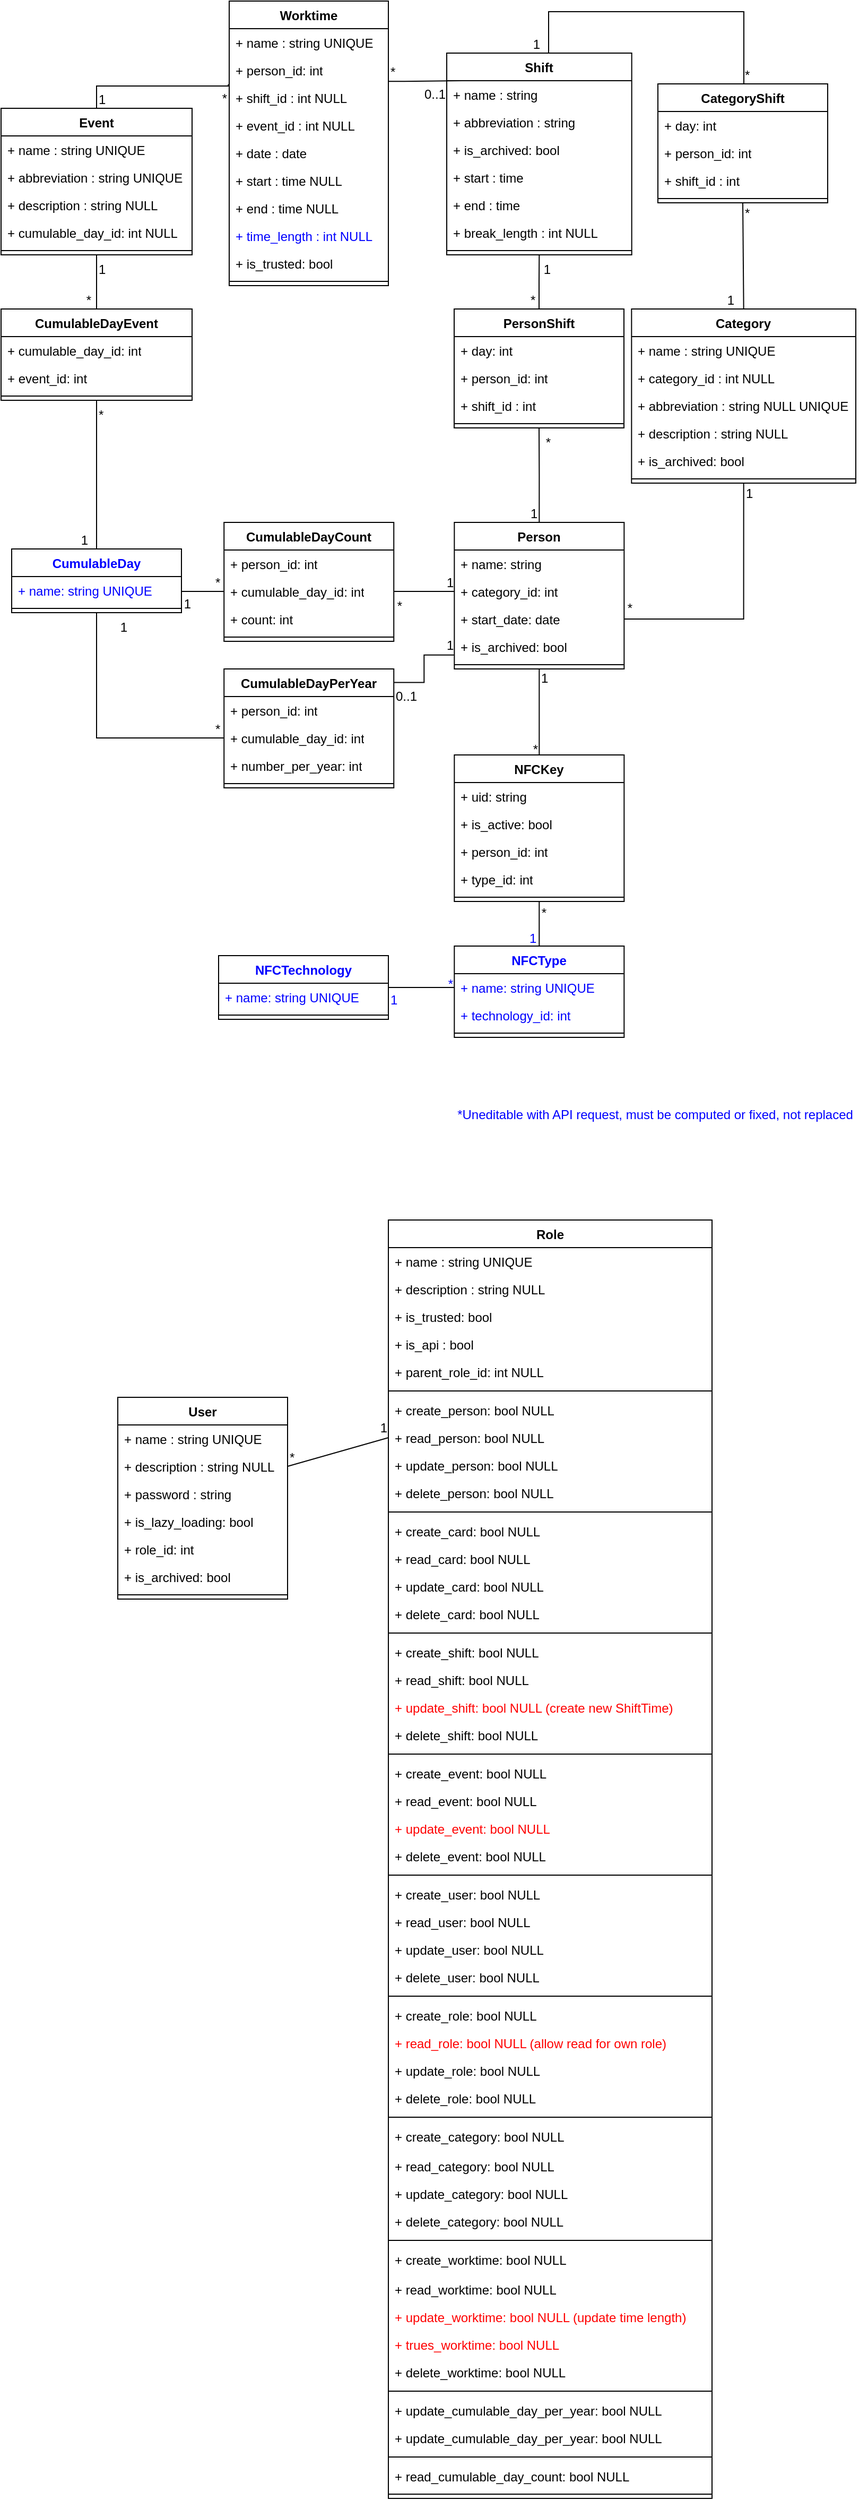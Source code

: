 <mxfile version="24.3.1" type="github">
  <diagram name="Page-1" id="efa7a0a1-bf9b-a30e-e6df-94a7791c09e9">
    <mxGraphModel dx="961" dy="528" grid="1" gridSize="10" guides="1" tooltips="1" connect="1" arrows="1" fold="1" page="1" pageScale="1" pageWidth="826" pageHeight="1169" background="none" math="0" shadow="0">
      <root>
        <mxCell id="0" />
        <mxCell id="1" parent="0" />
        <mxCell id="KDd4eSBWKSHy57C9hywJ-114" value="Person" style="swimlane;fontStyle=1;align=center;verticalAlign=top;childLayout=stackLayout;horizontal=1;startSize=26;horizontalStack=0;resizeParent=1;resizeParentMax=0;resizeLast=0;collapsible=1;marginBottom=0;whiteSpace=wrap;html=1;" parent="1" vertex="1">
          <mxGeometry x="437.17" y="521" width="160" height="138" as="geometry" />
        </mxCell>
        <mxCell id="KDd4eSBWKSHy57C9hywJ-115" value="+ name: string" style="text;strokeColor=none;fillColor=none;align=left;verticalAlign=top;spacingLeft=4;spacingRight=4;overflow=hidden;rotatable=0;points=[[0,0.5],[1,0.5]];portConstraint=eastwest;whiteSpace=wrap;html=1;" parent="KDd4eSBWKSHy57C9hywJ-114" vertex="1">
          <mxGeometry y="26" width="160" height="26" as="geometry" />
        </mxCell>
        <mxCell id="KDd4eSBWKSHy57C9hywJ-119" value="+ category_id: int" style="text;strokeColor=none;fillColor=none;align=left;verticalAlign=top;spacingLeft=4;spacingRight=4;overflow=hidden;rotatable=0;points=[[0,0.5],[1,0.5]];portConstraint=eastwest;whiteSpace=wrap;html=1;" parent="KDd4eSBWKSHy57C9hywJ-114" vertex="1">
          <mxGeometry y="52" width="160" height="26" as="geometry" />
        </mxCell>
        <mxCell id="Dw0zCbdRvmjCRuqw88a7-30" value="+ start_date&lt;span style=&quot;background-color: initial;&quot;&gt;: date&lt;/span&gt;" style="text;strokeColor=none;fillColor=none;align=left;verticalAlign=top;spacingLeft=4;spacingRight=4;overflow=hidden;rotatable=0;points=[[0,0.5],[1,0.5]];portConstraint=eastwest;whiteSpace=wrap;html=1;" parent="KDd4eSBWKSHy57C9hywJ-114" vertex="1">
          <mxGeometry y="78" width="160" height="26" as="geometry" />
        </mxCell>
        <mxCell id="3UOK9SlCf_P0690gxyC4-6" value="+ is_archived: bool" style="text;strokeColor=none;fillColor=none;align=left;verticalAlign=top;spacingLeft=4;spacingRight=4;overflow=hidden;rotatable=0;points=[[0,0.5],[1,0.5]];portConstraint=eastwest;whiteSpace=wrap;html=1;" parent="KDd4eSBWKSHy57C9hywJ-114" vertex="1">
          <mxGeometry y="104" width="160" height="26" as="geometry" />
        </mxCell>
        <mxCell id="KDd4eSBWKSHy57C9hywJ-116" value="" style="line;strokeWidth=1;fillColor=none;align=left;verticalAlign=middle;spacingTop=-1;spacingLeft=3;spacingRight=3;rotatable=0;labelPosition=right;points=[];portConstraint=eastwest;strokeColor=inherit;" parent="KDd4eSBWKSHy57C9hywJ-114" vertex="1">
          <mxGeometry y="130" width="160" height="8" as="geometry" />
        </mxCell>
        <mxCell id="Dw0zCbdRvmjCRuqw88a7-7" value="Role" style="swimlane;fontStyle=1;align=center;verticalAlign=top;childLayout=stackLayout;horizontal=1;startSize=26;horizontalStack=0;resizeParent=1;resizeParentMax=0;resizeLast=0;collapsible=1;marginBottom=0;whiteSpace=wrap;html=1;" parent="1" vertex="1">
          <mxGeometry x="375" y="1178" width="305" height="1204" as="geometry" />
        </mxCell>
        <mxCell id="Dw0zCbdRvmjCRuqw88a7-8" value="+ name : string UNIQUE" style="text;strokeColor=none;fillColor=none;align=left;verticalAlign=top;spacingLeft=4;spacingRight=4;overflow=hidden;rotatable=0;points=[[0,0.5],[1,0.5]];portConstraint=eastwest;whiteSpace=wrap;html=1;" parent="Dw0zCbdRvmjCRuqw88a7-7" vertex="1">
          <mxGeometry y="26" width="305" height="26" as="geometry" />
        </mxCell>
        <mxCell id="Dw0zCbdRvmjCRuqw88a7-24" value="+ description : string NULL" style="text;strokeColor=none;fillColor=none;align=left;verticalAlign=top;spacingLeft=4;spacingRight=4;overflow=hidden;rotatable=0;points=[[0,0.5],[1,0.5]];portConstraint=eastwest;whiteSpace=wrap;html=1;" parent="Dw0zCbdRvmjCRuqw88a7-7" vertex="1">
          <mxGeometry y="52" width="305" height="26" as="geometry" />
        </mxCell>
        <mxCell id="cEJkaudLO_2ttOXW4UQ3-17" value="+ is_trusted: bool" style="text;strokeColor=none;fillColor=none;align=left;verticalAlign=top;spacingLeft=4;spacingRight=4;overflow=hidden;rotatable=0;points=[[0,0.5],[1,0.5]];portConstraint=eastwest;whiteSpace=wrap;html=1;" parent="Dw0zCbdRvmjCRuqw88a7-7" vertex="1">
          <mxGeometry y="78" width="305" height="26" as="geometry" />
        </mxCell>
        <mxCell id="3UOK9SlCf_P0690gxyC4-4" value="+ is_api : bool" style="text;strokeColor=none;fillColor=none;align=left;verticalAlign=top;spacingLeft=4;spacingRight=4;overflow=hidden;rotatable=0;points=[[0,0.5],[1,0.5]];portConstraint=eastwest;whiteSpace=wrap;html=1;" parent="Dw0zCbdRvmjCRuqw88a7-7" vertex="1">
          <mxGeometry y="104" width="305" height="26" as="geometry" />
        </mxCell>
        <mxCell id="cEJkaudLO_2ttOXW4UQ3-18" value="+ parent_role_id: int NULL" style="text;strokeColor=none;fillColor=none;align=left;verticalAlign=top;spacingLeft=4;spacingRight=4;overflow=hidden;rotatable=0;points=[[0,0.5],[1,0.5]];portConstraint=eastwest;whiteSpace=wrap;html=1;" parent="Dw0zCbdRvmjCRuqw88a7-7" vertex="1">
          <mxGeometry y="130" width="305" height="26" as="geometry" />
        </mxCell>
        <mxCell id="FETF49l0qp8AEG73kz_D-2" value="" style="line;strokeWidth=1;rotatable=0;dashed=0;labelPosition=right;align=left;verticalAlign=middle;spacingTop=0;spacingLeft=6;points=[];portConstraint=eastwest;" parent="Dw0zCbdRvmjCRuqw88a7-7" vertex="1">
          <mxGeometry y="156" width="305" height="10" as="geometry" />
        </mxCell>
        <mxCell id="Dw0zCbdRvmjCRuqw88a7-12" value="+ create_person: bool NULL" style="text;strokeColor=none;fillColor=none;align=left;verticalAlign=top;spacingLeft=4;spacingRight=4;overflow=hidden;rotatable=0;points=[[0,0.5],[1,0.5]];portConstraint=eastwest;whiteSpace=wrap;html=1;" parent="Dw0zCbdRvmjCRuqw88a7-7" vertex="1">
          <mxGeometry y="166" width="305" height="26" as="geometry" />
        </mxCell>
        <mxCell id="Dw0zCbdRvmjCRuqw88a7-9" value="+ read_person: bool&amp;nbsp;NULL" style="text;strokeColor=none;fillColor=none;align=left;verticalAlign=top;spacingLeft=4;spacingRight=4;overflow=hidden;rotatable=0;points=[[0,0.5],[1,0.5]];portConstraint=eastwest;whiteSpace=wrap;html=1;" parent="Dw0zCbdRvmjCRuqw88a7-7" vertex="1">
          <mxGeometry y="192" width="305" height="26" as="geometry" />
        </mxCell>
        <mxCell id="Dw0zCbdRvmjCRuqw88a7-13" value="&lt;font color=&quot;#000000&quot;&gt;+ update_person: bool&amp;nbsp;NULL&lt;/font&gt;" style="text;strokeColor=none;fillColor=none;align=left;verticalAlign=top;spacingLeft=4;spacingRight=4;overflow=hidden;rotatable=0;points=[[0,0.5],[1,0.5]];portConstraint=eastwest;whiteSpace=wrap;html=1;fontColor=#FF0000;" parent="Dw0zCbdRvmjCRuqw88a7-7" vertex="1">
          <mxGeometry y="218" width="305" height="26" as="geometry" />
        </mxCell>
        <mxCell id="Dw0zCbdRvmjCRuqw88a7-14" value="+ delete_person: bool&amp;nbsp;NULL" style="text;strokeColor=none;fillColor=none;align=left;verticalAlign=top;spacingLeft=4;spacingRight=4;overflow=hidden;rotatable=0;points=[[0,0.5],[1,0.5]];portConstraint=eastwest;whiteSpace=wrap;html=1;" parent="Dw0zCbdRvmjCRuqw88a7-7" vertex="1">
          <mxGeometry y="244" width="305" height="26" as="geometry" />
        </mxCell>
        <mxCell id="FETF49l0qp8AEG73kz_D-1" value="" style="line;strokeWidth=1;rotatable=0;dashed=0;labelPosition=right;align=left;verticalAlign=middle;spacingTop=0;spacingLeft=6;points=[];portConstraint=eastwest;" parent="Dw0zCbdRvmjCRuqw88a7-7" vertex="1">
          <mxGeometry y="270" width="305" height="10" as="geometry" />
        </mxCell>
        <mxCell id="Dw0zCbdRvmjCRuqw88a7-17" value="+ create_card: bool&amp;nbsp;NULL" style="text;strokeColor=none;fillColor=none;align=left;verticalAlign=top;spacingLeft=4;spacingRight=4;overflow=hidden;rotatable=0;points=[[0,0.5],[1,0.5]];portConstraint=eastwest;whiteSpace=wrap;html=1;" parent="Dw0zCbdRvmjCRuqw88a7-7" vertex="1">
          <mxGeometry y="280" width="305" height="26" as="geometry" />
        </mxCell>
        <mxCell id="Dw0zCbdRvmjCRuqw88a7-15" value="+ read_card: bool&amp;nbsp;NULL" style="text;strokeColor=none;fillColor=none;align=left;verticalAlign=top;spacingLeft=4;spacingRight=4;overflow=hidden;rotatable=0;points=[[0,0.5],[1,0.5]];portConstraint=eastwest;whiteSpace=wrap;html=1;" parent="Dw0zCbdRvmjCRuqw88a7-7" vertex="1">
          <mxGeometry y="306" width="305" height="26" as="geometry" />
        </mxCell>
        <mxCell id="cEJkaudLO_2ttOXW4UQ3-16" value="+ update_card: bool&amp;nbsp;NULL" style="text;strokeColor=none;fillColor=none;align=left;verticalAlign=top;spacingLeft=4;spacingRight=4;overflow=hidden;rotatable=0;points=[[0,0.5],[1,0.5]];portConstraint=eastwest;whiteSpace=wrap;html=1;" parent="Dw0zCbdRvmjCRuqw88a7-7" vertex="1">
          <mxGeometry y="332" width="305" height="26" as="geometry" />
        </mxCell>
        <mxCell id="JtTy1nFvj0Ig1FGTecCa-1" value="+ delete_card: bool&amp;nbsp;NULL" style="text;strokeColor=none;fillColor=none;align=left;verticalAlign=top;spacingLeft=4;spacingRight=4;overflow=hidden;rotatable=0;points=[[0,0.5],[1,0.5]];portConstraint=eastwest;whiteSpace=wrap;html=1;" parent="Dw0zCbdRvmjCRuqw88a7-7" vertex="1">
          <mxGeometry y="358" width="305" height="26" as="geometry" />
        </mxCell>
        <mxCell id="FETF49l0qp8AEG73kz_D-3" value="" style="line;strokeWidth=1;rotatable=0;dashed=0;labelPosition=right;align=left;verticalAlign=middle;spacingTop=0;spacingLeft=6;points=[];portConstraint=eastwest;" parent="Dw0zCbdRvmjCRuqw88a7-7" vertex="1">
          <mxGeometry y="384" width="305" height="10" as="geometry" />
        </mxCell>
        <mxCell id="Dw0zCbdRvmjCRuqw88a7-18" value="+ create_shift: bool&amp;nbsp;NULL" style="text;strokeColor=none;fillColor=none;align=left;verticalAlign=top;spacingLeft=4;spacingRight=4;overflow=hidden;rotatable=0;points=[[0,0.5],[1,0.5]];portConstraint=eastwest;whiteSpace=wrap;html=1;" parent="Dw0zCbdRvmjCRuqw88a7-7" vertex="1">
          <mxGeometry y="394" width="305" height="26" as="geometry" />
        </mxCell>
        <mxCell id="cEJkaudLO_2ttOXW4UQ3-1" value="+ read_shift: bool&amp;nbsp;NULL" style="text;strokeColor=none;fillColor=none;align=left;verticalAlign=top;spacingLeft=4;spacingRight=4;overflow=hidden;rotatable=0;points=[[0,0.5],[1,0.5]];portConstraint=eastwest;whiteSpace=wrap;html=1;" parent="Dw0zCbdRvmjCRuqw88a7-7" vertex="1">
          <mxGeometry y="420" width="305" height="26" as="geometry" />
        </mxCell>
        <mxCell id="cEJkaudLO_2ttOXW4UQ3-2" value="+ update_shift: bool&amp;nbsp;NULL (create new ShiftTime)" style="text;strokeColor=none;fillColor=none;align=left;verticalAlign=top;spacingLeft=4;spacingRight=4;overflow=hidden;rotatable=0;points=[[0,0.5],[1,0.5]];portConstraint=eastwest;whiteSpace=wrap;html=1;fontColor=#FF0000;" parent="Dw0zCbdRvmjCRuqw88a7-7" vertex="1">
          <mxGeometry y="446" width="305" height="26" as="geometry" />
        </mxCell>
        <mxCell id="cEJkaudLO_2ttOXW4UQ3-3" value="+ delete_shift: bool&amp;nbsp;NULL" style="text;strokeColor=none;fillColor=none;align=left;verticalAlign=top;spacingLeft=4;spacingRight=4;overflow=hidden;rotatable=0;points=[[0,0.5],[1,0.5]];portConstraint=eastwest;whiteSpace=wrap;html=1;" parent="Dw0zCbdRvmjCRuqw88a7-7" vertex="1">
          <mxGeometry y="472" width="305" height="26" as="geometry" />
        </mxCell>
        <mxCell id="FETF49l0qp8AEG73kz_D-4" value="" style="line;strokeWidth=1;rotatable=0;dashed=0;labelPosition=right;align=left;verticalAlign=middle;spacingTop=0;spacingLeft=6;points=[];portConstraint=eastwest;" parent="Dw0zCbdRvmjCRuqw88a7-7" vertex="1">
          <mxGeometry y="498" width="305" height="10" as="geometry" />
        </mxCell>
        <mxCell id="Dw0zCbdRvmjCRuqw88a7-19" value="+ create_event: bool&amp;nbsp;NULL" style="text;strokeColor=none;fillColor=none;align=left;verticalAlign=top;spacingLeft=4;spacingRight=4;overflow=hidden;rotatable=0;points=[[0,0.5],[1,0.5]];portConstraint=eastwest;whiteSpace=wrap;html=1;" parent="Dw0zCbdRvmjCRuqw88a7-7" vertex="1">
          <mxGeometry y="508" width="305" height="26" as="geometry" />
        </mxCell>
        <mxCell id="cEJkaudLO_2ttOXW4UQ3-4" value="+ read_event: bool&amp;nbsp;NULL" style="text;strokeColor=none;fillColor=none;align=left;verticalAlign=top;spacingLeft=4;spacingRight=4;overflow=hidden;rotatable=0;points=[[0,0.5],[1,0.5]];portConstraint=eastwest;whiteSpace=wrap;html=1;" parent="Dw0zCbdRvmjCRuqw88a7-7" vertex="1">
          <mxGeometry y="534" width="305" height="26" as="geometry" />
        </mxCell>
        <mxCell id="cEJkaudLO_2ttOXW4UQ3-5" value="+ update_event: bool&amp;nbsp;NULL" style="text;strokeColor=none;fillColor=none;align=left;verticalAlign=top;spacingLeft=4;spacingRight=4;overflow=hidden;rotatable=0;points=[[0,0.5],[1,0.5]];portConstraint=eastwest;whiteSpace=wrap;html=1;fontColor=#FF0000;" parent="Dw0zCbdRvmjCRuqw88a7-7" vertex="1">
          <mxGeometry y="560" width="305" height="26" as="geometry" />
        </mxCell>
        <mxCell id="cEJkaudLO_2ttOXW4UQ3-6" value="+ delete_event: bool&amp;nbsp;NULL" style="text;strokeColor=none;fillColor=none;align=left;verticalAlign=top;spacingLeft=4;spacingRight=4;overflow=hidden;rotatable=0;points=[[0,0.5],[1,0.5]];portConstraint=eastwest;whiteSpace=wrap;html=1;" parent="Dw0zCbdRvmjCRuqw88a7-7" vertex="1">
          <mxGeometry y="586" width="305" height="26" as="geometry" />
        </mxCell>
        <mxCell id="FETF49l0qp8AEG73kz_D-5" value="" style="line;strokeWidth=1;rotatable=0;dashed=0;labelPosition=right;align=left;verticalAlign=middle;spacingTop=0;spacingLeft=6;points=[];portConstraint=eastwest;" parent="Dw0zCbdRvmjCRuqw88a7-7" vertex="1">
          <mxGeometry y="612" width="305" height="10" as="geometry" />
        </mxCell>
        <mxCell id="Dw0zCbdRvmjCRuqw88a7-20" value="+ create_user: bool&amp;nbsp;NULL" style="text;strokeColor=none;fillColor=none;align=left;verticalAlign=top;spacingLeft=4;spacingRight=4;overflow=hidden;rotatable=0;points=[[0,0.5],[1,0.5]];portConstraint=eastwest;whiteSpace=wrap;html=1;" parent="Dw0zCbdRvmjCRuqw88a7-7" vertex="1">
          <mxGeometry y="622" width="305" height="26" as="geometry" />
        </mxCell>
        <mxCell id="cEJkaudLO_2ttOXW4UQ3-7" value="+ read_user: bool&amp;nbsp;NULL" style="text;strokeColor=none;fillColor=none;align=left;verticalAlign=top;spacingLeft=4;spacingRight=4;overflow=hidden;rotatable=0;points=[[0,0.5],[1,0.5]];portConstraint=eastwest;whiteSpace=wrap;html=1;" parent="Dw0zCbdRvmjCRuqw88a7-7" vertex="1">
          <mxGeometry y="648" width="305" height="26" as="geometry" />
        </mxCell>
        <mxCell id="cEJkaudLO_2ttOXW4UQ3-8" value="+ update_user: bool&amp;nbsp;NULL" style="text;strokeColor=none;fillColor=none;align=left;verticalAlign=top;spacingLeft=4;spacingRight=4;overflow=hidden;rotatable=0;points=[[0,0.5],[1,0.5]];portConstraint=eastwest;whiteSpace=wrap;html=1;" parent="Dw0zCbdRvmjCRuqw88a7-7" vertex="1">
          <mxGeometry y="674" width="305" height="26" as="geometry" />
        </mxCell>
        <mxCell id="cEJkaudLO_2ttOXW4UQ3-9" value="+ delete_user: bool&amp;nbsp;NULL" style="text;strokeColor=none;fillColor=none;align=left;verticalAlign=top;spacingLeft=4;spacingRight=4;overflow=hidden;rotatable=0;points=[[0,0.5],[1,0.5]];portConstraint=eastwest;whiteSpace=wrap;html=1;" parent="Dw0zCbdRvmjCRuqw88a7-7" vertex="1">
          <mxGeometry y="700" width="305" height="26" as="geometry" />
        </mxCell>
        <mxCell id="FETF49l0qp8AEG73kz_D-6" value="" style="line;strokeWidth=1;rotatable=0;dashed=0;labelPosition=right;align=left;verticalAlign=middle;spacingTop=0;spacingLeft=6;points=[];portConstraint=eastwest;" parent="Dw0zCbdRvmjCRuqw88a7-7" vertex="1">
          <mxGeometry y="726" width="305" height="10" as="geometry" />
        </mxCell>
        <mxCell id="Dw0zCbdRvmjCRuqw88a7-21" value="+ create_role: bool&amp;nbsp;NULL" style="text;strokeColor=none;fillColor=none;align=left;verticalAlign=top;spacingLeft=4;spacingRight=4;overflow=hidden;rotatable=0;points=[[0,0.5],[1,0.5]];portConstraint=eastwest;whiteSpace=wrap;html=1;" parent="Dw0zCbdRvmjCRuqw88a7-7" vertex="1">
          <mxGeometry y="736" width="305" height="26" as="geometry" />
        </mxCell>
        <mxCell id="cEJkaudLO_2ttOXW4UQ3-10" value="+ read_role: bool&amp;nbsp;NULL (allow read for own role)" style="text;strokeColor=none;fillColor=none;align=left;verticalAlign=top;spacingLeft=4;spacingRight=4;overflow=hidden;rotatable=0;points=[[0,0.5],[1,0.5]];portConstraint=eastwest;whiteSpace=wrap;html=1;fontColor=#FF0000;" parent="Dw0zCbdRvmjCRuqw88a7-7" vertex="1">
          <mxGeometry y="762" width="305" height="26" as="geometry" />
        </mxCell>
        <mxCell id="cEJkaudLO_2ttOXW4UQ3-14" value="+ update_role: bool&amp;nbsp;NULL" style="text;strokeColor=none;fillColor=none;align=left;verticalAlign=top;spacingLeft=4;spacingRight=4;overflow=hidden;rotatable=0;points=[[0,0.5],[1,0.5]];portConstraint=eastwest;whiteSpace=wrap;html=1;" parent="Dw0zCbdRvmjCRuqw88a7-7" vertex="1">
          <mxGeometry y="788" width="305" height="26" as="geometry" />
        </mxCell>
        <mxCell id="cEJkaudLO_2ttOXW4UQ3-12" value="+ delete_role: bool&amp;nbsp;NULL" style="text;strokeColor=none;fillColor=none;align=left;verticalAlign=top;spacingLeft=4;spacingRight=4;overflow=hidden;rotatable=0;points=[[0,0.5],[1,0.5]];portConstraint=eastwest;whiteSpace=wrap;html=1;" parent="Dw0zCbdRvmjCRuqw88a7-7" vertex="1">
          <mxGeometry y="814" width="305" height="26" as="geometry" />
        </mxCell>
        <mxCell id="FETF49l0qp8AEG73kz_D-7" value="" style="line;strokeWidth=1;rotatable=0;dashed=0;labelPosition=right;align=left;verticalAlign=middle;spacingTop=0;spacingLeft=6;points=[];portConstraint=eastwest;" parent="Dw0zCbdRvmjCRuqw88a7-7" vertex="1">
          <mxGeometry y="840" width="305" height="10" as="geometry" />
        </mxCell>
        <mxCell id="Dw0zCbdRvmjCRuqw88a7-22" value="+ create_category: bool&amp;nbsp;NULL" style="text;strokeColor=none;fillColor=none;align=left;verticalAlign=top;spacingLeft=4;spacingRight=4;overflow=hidden;rotatable=0;points=[[0,0.5],[1,0.5]];portConstraint=eastwest;whiteSpace=wrap;html=1;" parent="Dw0zCbdRvmjCRuqw88a7-7" vertex="1">
          <mxGeometry y="850" width="305" height="28" as="geometry" />
        </mxCell>
        <mxCell id="cEJkaudLO_2ttOXW4UQ3-13" value="+ read_category: bool&amp;nbsp;NULL" style="text;strokeColor=none;fillColor=none;align=left;verticalAlign=top;spacingLeft=4;spacingRight=4;overflow=hidden;rotatable=0;points=[[0,0.5],[1,0.5]];portConstraint=eastwest;whiteSpace=wrap;html=1;" parent="Dw0zCbdRvmjCRuqw88a7-7" vertex="1">
          <mxGeometry y="878" width="305" height="26" as="geometry" />
        </mxCell>
        <mxCell id="cEJkaudLO_2ttOXW4UQ3-11" value="+ update_category: bool&amp;nbsp;NULL" style="text;strokeColor=none;fillColor=none;align=left;verticalAlign=top;spacingLeft=4;spacingRight=4;overflow=hidden;rotatable=0;points=[[0,0.5],[1,0.5]];portConstraint=eastwest;whiteSpace=wrap;html=1;" parent="Dw0zCbdRvmjCRuqw88a7-7" vertex="1">
          <mxGeometry y="904" width="305" height="26" as="geometry" />
        </mxCell>
        <mxCell id="cEJkaudLO_2ttOXW4UQ3-15" value="+ delete_category: bool&amp;nbsp;NULL" style="text;strokeColor=none;fillColor=none;align=left;verticalAlign=top;spacingLeft=4;spacingRight=4;overflow=hidden;rotatable=0;points=[[0,0.5],[1,0.5]];portConstraint=eastwest;whiteSpace=wrap;html=1;" parent="Dw0zCbdRvmjCRuqw88a7-7" vertex="1">
          <mxGeometry y="930" width="305" height="26" as="geometry" />
        </mxCell>
        <mxCell id="FETF49l0qp8AEG73kz_D-8" value="" style="line;strokeWidth=1;rotatable=0;dashed=0;labelPosition=right;align=left;verticalAlign=middle;spacingTop=0;spacingLeft=6;points=[];portConstraint=eastwest;" parent="Dw0zCbdRvmjCRuqw88a7-7" vertex="1">
          <mxGeometry y="956" width="305" height="10" as="geometry" />
        </mxCell>
        <mxCell id="cEJkaudLO_2ttOXW4UQ3-76" value="+ create_worktime: bool&amp;nbsp;NULL" style="text;strokeColor=none;fillColor=none;align=left;verticalAlign=top;spacingLeft=4;spacingRight=4;overflow=hidden;rotatable=0;points=[[0,0.5],[1,0.5]];portConstraint=eastwest;whiteSpace=wrap;html=1;" parent="Dw0zCbdRvmjCRuqw88a7-7" vertex="1">
          <mxGeometry y="966" width="305" height="28" as="geometry" />
        </mxCell>
        <mxCell id="cEJkaudLO_2ttOXW4UQ3-77" value="+ read_worktime: bool&amp;nbsp;NULL" style="text;strokeColor=none;fillColor=none;align=left;verticalAlign=top;spacingLeft=4;spacingRight=4;overflow=hidden;rotatable=0;points=[[0,0.5],[1,0.5]];portConstraint=eastwest;whiteSpace=wrap;html=1;" parent="Dw0zCbdRvmjCRuqw88a7-7" vertex="1">
          <mxGeometry y="994" width="305" height="26" as="geometry" />
        </mxCell>
        <mxCell id="cEJkaudLO_2ttOXW4UQ3-78" value="+ update_worktime: bool&amp;nbsp;NULL (update time length)" style="text;strokeColor=none;fillColor=none;align=left;verticalAlign=top;spacingLeft=4;spacingRight=4;overflow=hidden;rotatable=0;points=[[0,0.5],[1,0.5]];portConstraint=eastwest;whiteSpace=wrap;html=1;fontColor=#FF0000;" parent="Dw0zCbdRvmjCRuqw88a7-7" vertex="1">
          <mxGeometry y="1020" width="305" height="26" as="geometry" />
        </mxCell>
        <mxCell id="yJ4XH9xO3aI0879SZuxc-4" value="+ trues_worktime: bool&amp;nbsp;NULL" style="text;strokeColor=none;fillColor=none;align=left;verticalAlign=top;spacingLeft=4;spacingRight=4;overflow=hidden;rotatable=0;points=[[0,0.5],[1,0.5]];portConstraint=eastwest;whiteSpace=wrap;html=1;fontColor=#FF0000;" parent="Dw0zCbdRvmjCRuqw88a7-7" vertex="1">
          <mxGeometry y="1046" width="305" height="26" as="geometry" />
        </mxCell>
        <mxCell id="cEJkaudLO_2ttOXW4UQ3-79" value="+ delete_worktime: bool&amp;nbsp;NULL" style="text;strokeColor=none;fillColor=none;align=left;verticalAlign=top;spacingLeft=4;spacingRight=4;overflow=hidden;rotatable=0;points=[[0,0.5],[1,0.5]];portConstraint=eastwest;whiteSpace=wrap;html=1;" parent="Dw0zCbdRvmjCRuqw88a7-7" vertex="1">
          <mxGeometry y="1072" width="305" height="26" as="geometry" />
        </mxCell>
        <mxCell id="FETF49l0qp8AEG73kz_D-9" value="" style="line;strokeWidth=1;rotatable=0;dashed=0;labelPosition=right;align=left;verticalAlign=middle;spacingTop=0;spacingLeft=6;points=[];portConstraint=eastwest;" parent="Dw0zCbdRvmjCRuqw88a7-7" vertex="1">
          <mxGeometry y="1098" width="305" height="10" as="geometry" />
        </mxCell>
        <mxCell id="FETF49l0qp8AEG73kz_D-12" value="+ update_cumulable_day_per_year: bool&amp;nbsp;NULL" style="text;strokeColor=none;fillColor=none;align=left;verticalAlign=top;spacingLeft=4;spacingRight=4;overflow=hidden;rotatable=0;points=[[0,0.5],[1,0.5]];portConstraint=eastwest;whiteSpace=wrap;html=1;fontColor=#000000;" parent="Dw0zCbdRvmjCRuqw88a7-7" vertex="1">
          <mxGeometry y="1108" width="305" height="26" as="geometry" />
        </mxCell>
        <mxCell id="FETF49l0qp8AEG73kz_D-11" value="+ update_cumulable_day_per_year: bool&amp;nbsp;NULL" style="text;strokeColor=none;fillColor=none;align=left;verticalAlign=top;spacingLeft=4;spacingRight=4;overflow=hidden;rotatable=0;points=[[0,0.5],[1,0.5]];portConstraint=eastwest;whiteSpace=wrap;html=1;fontColor=#000000;" parent="Dw0zCbdRvmjCRuqw88a7-7" vertex="1">
          <mxGeometry y="1134" width="305" height="26" as="geometry" />
        </mxCell>
        <mxCell id="FETF49l0qp8AEG73kz_D-13" value="" style="line;strokeWidth=1;rotatable=0;dashed=0;labelPosition=right;align=left;verticalAlign=middle;spacingTop=0;spacingLeft=6;points=[];portConstraint=eastwest;" parent="Dw0zCbdRvmjCRuqw88a7-7" vertex="1">
          <mxGeometry y="1160" width="305" height="10" as="geometry" />
        </mxCell>
        <mxCell id="FETF49l0qp8AEG73kz_D-15" value="+ read_cumulable_day_count: bool&amp;nbsp;NULL" style="text;strokeColor=none;fillColor=none;align=left;verticalAlign=top;spacingLeft=4;spacingRight=4;overflow=hidden;rotatable=0;points=[[0,0.5],[1,0.5]];portConstraint=eastwest;whiteSpace=wrap;html=1;" parent="Dw0zCbdRvmjCRuqw88a7-7" vertex="1">
          <mxGeometry y="1170" width="305" height="26" as="geometry" />
        </mxCell>
        <mxCell id="Dw0zCbdRvmjCRuqw88a7-10" value="" style="line;strokeWidth=1;fillColor=none;align=left;verticalAlign=middle;spacingTop=-1;spacingLeft=3;spacingRight=3;rotatable=0;labelPosition=right;points=[];portConstraint=eastwest;strokeColor=inherit;" parent="Dw0zCbdRvmjCRuqw88a7-7" vertex="1">
          <mxGeometry y="1196" width="305" height="8" as="geometry" />
        </mxCell>
        <mxCell id="Dw0zCbdRvmjCRuqw88a7-25" value="Category" style="swimlane;fontStyle=1;align=center;verticalAlign=top;childLayout=stackLayout;horizontal=1;startSize=26;horizontalStack=0;resizeParent=1;resizeParentMax=0;resizeLast=0;collapsible=1;marginBottom=0;whiteSpace=wrap;html=1;" parent="1" vertex="1">
          <mxGeometry x="604.17" y="320" width="211.33" height="164" as="geometry" />
        </mxCell>
        <mxCell id="Dw0zCbdRvmjCRuqw88a7-26" value="+ name : string UNIQUE" style="text;strokeColor=none;fillColor=none;align=left;verticalAlign=top;spacingLeft=4;spacingRight=4;overflow=hidden;rotatable=0;points=[[0,0.5],[1,0.5]];portConstraint=eastwest;whiteSpace=wrap;html=1;" parent="Dw0zCbdRvmjCRuqw88a7-25" vertex="1">
          <mxGeometry y="26" width="211.33" height="26" as="geometry" />
        </mxCell>
        <mxCell id="mGwYZUv4kKZZp3_qNT_s-55" value="+ category_id : int NULL" style="text;strokeColor=none;fillColor=none;align=left;verticalAlign=top;spacingLeft=4;spacingRight=4;overflow=hidden;rotatable=0;points=[[0,0.5],[1,0.5]];portConstraint=eastwest;whiteSpace=wrap;html=1;" parent="Dw0zCbdRvmjCRuqw88a7-25" vertex="1">
          <mxGeometry y="52" width="211.33" height="26" as="geometry" />
        </mxCell>
        <mxCell id="3UOK9SlCf_P0690gxyC4-17" value="+ abbreviation : string NULL UNIQUE" style="text;strokeColor=none;fillColor=none;align=left;verticalAlign=top;spacingLeft=4;spacingRight=4;overflow=hidden;rotatable=0;points=[[0,0.5],[1,0.5]];portConstraint=eastwest;whiteSpace=wrap;html=1;" parent="Dw0zCbdRvmjCRuqw88a7-25" vertex="1">
          <mxGeometry y="78" width="211.33" height="26" as="geometry" />
        </mxCell>
        <mxCell id="Dw0zCbdRvmjCRuqw88a7-27" value="+ description : string NULL" style="text;strokeColor=none;fillColor=none;align=left;verticalAlign=top;spacingLeft=4;spacingRight=4;overflow=hidden;rotatable=0;points=[[0,0.5],[1,0.5]];portConstraint=eastwest;whiteSpace=wrap;html=1;" parent="Dw0zCbdRvmjCRuqw88a7-25" vertex="1">
          <mxGeometry y="104" width="211.33" height="26" as="geometry" />
        </mxCell>
        <mxCell id="3UOK9SlCf_P0690gxyC4-15" value="+ is_archived: bool" style="text;strokeColor=none;fillColor=none;align=left;verticalAlign=top;spacingLeft=4;spacingRight=4;overflow=hidden;rotatable=0;points=[[0,0.5],[1,0.5]];portConstraint=eastwest;whiteSpace=wrap;html=1;" parent="Dw0zCbdRvmjCRuqw88a7-25" vertex="1">
          <mxGeometry y="130" width="211.33" height="26" as="geometry" />
        </mxCell>
        <mxCell id="Dw0zCbdRvmjCRuqw88a7-29" value="" style="line;strokeWidth=1;fillColor=none;align=left;verticalAlign=middle;spacingTop=-1;spacingLeft=3;spacingRight=3;rotatable=0;labelPosition=right;points=[];portConstraint=eastwest;strokeColor=inherit;" parent="Dw0zCbdRvmjCRuqw88a7-25" vertex="1">
          <mxGeometry y="156" width="211.33" height="8" as="geometry" />
        </mxCell>
        <mxCell id="cEJkaudLO_2ttOXW4UQ3-20" value="Worktime" style="swimlane;fontStyle=1;align=center;verticalAlign=top;childLayout=stackLayout;horizontal=1;startSize=26;horizontalStack=0;resizeParent=1;resizeParentMax=0;resizeLast=0;collapsible=1;marginBottom=0;whiteSpace=wrap;html=1;" parent="1" vertex="1">
          <mxGeometry x="225" y="30" width="150" height="268" as="geometry" />
        </mxCell>
        <mxCell id="cEJkaudLO_2ttOXW4UQ3-30" value="+ name : string UNIQUE" style="text;strokeColor=none;fillColor=none;align=left;verticalAlign=top;spacingLeft=4;spacingRight=4;overflow=hidden;rotatable=0;points=[[0,0.5],[1,0.5]];portConstraint=eastwest;whiteSpace=wrap;html=1;" parent="cEJkaudLO_2ttOXW4UQ3-20" vertex="1">
          <mxGeometry y="26" width="150" height="26" as="geometry" />
        </mxCell>
        <mxCell id="cEJkaudLO_2ttOXW4UQ3-81" value="+ person_id: int" style="text;strokeColor=none;fillColor=none;align=left;verticalAlign=top;spacingLeft=4;spacingRight=4;overflow=hidden;rotatable=0;points=[[0,0.5],[1,0.5]];portConstraint=eastwest;whiteSpace=wrap;html=1;" parent="cEJkaudLO_2ttOXW4UQ3-20" vertex="1">
          <mxGeometry y="52" width="150" height="26" as="geometry" />
        </mxCell>
        <mxCell id="cEJkaudLO_2ttOXW4UQ3-59" value="+ shift_id : int NULL" style="text;strokeColor=none;fillColor=none;align=left;verticalAlign=top;spacingLeft=4;spacingRight=4;overflow=hidden;rotatable=0;points=[[0,0.5],[1,0.5]];portConstraint=eastwest;whiteSpace=wrap;html=1;" parent="cEJkaudLO_2ttOXW4UQ3-20" vertex="1">
          <mxGeometry y="78" width="150" height="26" as="geometry" />
        </mxCell>
        <mxCell id="cEJkaudLO_2ttOXW4UQ3-71" value="+ event_id : int NULL" style="text;strokeColor=none;fillColor=none;align=left;verticalAlign=top;spacingLeft=4;spacingRight=4;overflow=hidden;rotatable=0;points=[[0,0.5],[1,0.5]];portConstraint=eastwest;whiteSpace=wrap;html=1;" parent="cEJkaudLO_2ttOXW4UQ3-20" vertex="1">
          <mxGeometry y="104" width="150" height="26" as="geometry" />
        </mxCell>
        <mxCell id="cEJkaudLO_2ttOXW4UQ3-102" value="+ date : date&amp;nbsp;" style="text;strokeColor=none;fillColor=none;align=left;verticalAlign=top;spacingLeft=4;spacingRight=4;overflow=hidden;rotatable=0;points=[[0,0.5],[1,0.5]];portConstraint=eastwest;whiteSpace=wrap;html=1;" parent="cEJkaudLO_2ttOXW4UQ3-20" vertex="1">
          <mxGeometry y="130" width="150" height="26" as="geometry" />
        </mxCell>
        <mxCell id="cEJkaudLO_2ttOXW4UQ3-21" value="+ start : time NULL" style="text;strokeColor=none;fillColor=none;align=left;verticalAlign=top;spacingLeft=4;spacingRight=4;overflow=hidden;rotatable=0;points=[[0,0.5],[1,0.5]];portConstraint=eastwest;whiteSpace=wrap;html=1;" parent="cEJkaudLO_2ttOXW4UQ3-20" vertex="1">
          <mxGeometry y="156" width="150" height="26" as="geometry" />
        </mxCell>
        <mxCell id="cEJkaudLO_2ttOXW4UQ3-22" value="+ end : time&amp;nbsp;NULL" style="text;strokeColor=none;fillColor=none;align=left;verticalAlign=top;spacingLeft=4;spacingRight=4;overflow=hidden;rotatable=0;points=[[0,0.5],[1,0.5]];portConstraint=eastwest;whiteSpace=wrap;html=1;" parent="cEJkaudLO_2ttOXW4UQ3-20" vertex="1">
          <mxGeometry y="182" width="150" height="26" as="geometry" />
        </mxCell>
        <mxCell id="cEJkaudLO_2ttOXW4UQ3-80" value="+ time_length : int NULL" style="text;strokeColor=none;fillColor=none;align=left;verticalAlign=top;spacingLeft=4;spacingRight=4;overflow=hidden;rotatable=0;points=[[0,0.5],[1,0.5]];portConstraint=eastwest;whiteSpace=wrap;html=1;fontColor=#0000FF;" parent="cEJkaudLO_2ttOXW4UQ3-20" vertex="1">
          <mxGeometry y="208" width="150" height="26" as="geometry" />
        </mxCell>
        <mxCell id="cEJkaudLO_2ttOXW4UQ3-37" value="+ is_trusted: bool" style="text;strokeColor=none;fillColor=none;align=left;verticalAlign=top;spacingLeft=4;spacingRight=4;overflow=hidden;rotatable=0;points=[[0,0.5],[1,0.5]];portConstraint=eastwest;whiteSpace=wrap;html=1;" parent="cEJkaudLO_2ttOXW4UQ3-20" vertex="1">
          <mxGeometry y="234" width="150" height="26" as="geometry" />
        </mxCell>
        <mxCell id="cEJkaudLO_2ttOXW4UQ3-24" value="" style="line;strokeWidth=1;fillColor=none;align=left;verticalAlign=middle;spacingTop=-1;spacingLeft=3;spacingRight=3;rotatable=0;labelPosition=right;points=[];portConstraint=eastwest;strokeColor=inherit;" parent="cEJkaudLO_2ttOXW4UQ3-20" vertex="1">
          <mxGeometry y="260" width="150" height="8" as="geometry" />
        </mxCell>
        <mxCell id="cEJkaudLO_2ttOXW4UQ3-31" value="Shift" style="swimlane;fontStyle=1;align=center;verticalAlign=top;childLayout=stackLayout;horizontal=1;startSize=26;horizontalStack=0;resizeParent=1;resizeParentMax=0;resizeLast=0;collapsible=1;marginBottom=0;whiteSpace=wrap;html=1;" parent="1" vertex="1">
          <mxGeometry x="430" y="79" width="174.33" height="190" as="geometry" />
        </mxCell>
        <mxCell id="cEJkaudLO_2ttOXW4UQ3-32" value="+ name : string" style="text;strokeColor=none;fillColor=none;align=left;verticalAlign=top;spacingLeft=4;spacingRight=4;overflow=hidden;rotatable=0;points=[[0,0.5],[1,0.5]];portConstraint=eastwest;whiteSpace=wrap;html=1;" parent="cEJkaudLO_2ttOXW4UQ3-31" vertex="1">
          <mxGeometry y="26" width="174.33" height="26" as="geometry" />
        </mxCell>
        <mxCell id="yJ4XH9xO3aI0879SZuxc-1" value="+ abbreviation : string" style="text;strokeColor=none;fillColor=none;align=left;verticalAlign=top;spacingLeft=4;spacingRight=4;overflow=hidden;rotatable=0;points=[[0,0.5],[1,0.5]];portConstraint=eastwest;whiteSpace=wrap;html=1;" parent="cEJkaudLO_2ttOXW4UQ3-31" vertex="1">
          <mxGeometry y="52" width="174.33" height="26" as="geometry" />
        </mxCell>
        <mxCell id="3UOK9SlCf_P0690gxyC4-8" value="+ is_archived: bool" style="text;strokeColor=none;fillColor=none;align=left;verticalAlign=top;spacingLeft=4;spacingRight=4;overflow=hidden;rotatable=0;points=[[0,0.5],[1,0.5]];portConstraint=eastwest;whiteSpace=wrap;html=1;" parent="cEJkaudLO_2ttOXW4UQ3-31" vertex="1">
          <mxGeometry y="78" width="174.33" height="26" as="geometry" />
        </mxCell>
        <mxCell id="mGwYZUv4kKZZp3_qNT_s-1" value="+ start : time" style="text;strokeColor=none;fillColor=none;align=left;verticalAlign=top;spacingLeft=4;spacingRight=4;overflow=hidden;rotatable=0;points=[[0,0.5],[1,0.5]];portConstraint=eastwest;whiteSpace=wrap;html=1;" parent="cEJkaudLO_2ttOXW4UQ3-31" vertex="1">
          <mxGeometry y="104" width="174.33" height="26" as="geometry" />
        </mxCell>
        <mxCell id="mGwYZUv4kKZZp3_qNT_s-2" value="+ end : time" style="text;strokeColor=none;fillColor=none;align=left;verticalAlign=top;spacingLeft=4;spacingRight=4;overflow=hidden;rotatable=0;points=[[0,0.5],[1,0.5]];portConstraint=eastwest;whiteSpace=wrap;html=1;" parent="cEJkaudLO_2ttOXW4UQ3-31" vertex="1">
          <mxGeometry y="130" width="174.33" height="26" as="geometry" />
        </mxCell>
        <mxCell id="mGwYZUv4kKZZp3_qNT_s-3" value="+ break_length : int NULL" style="text;strokeColor=none;fillColor=none;align=left;verticalAlign=top;spacingLeft=4;spacingRight=4;overflow=hidden;rotatable=0;points=[[0,0.5],[1,0.5]];portConstraint=eastwest;whiteSpace=wrap;html=1;" parent="cEJkaudLO_2ttOXW4UQ3-31" vertex="1">
          <mxGeometry y="156" width="174.33" height="26" as="geometry" />
        </mxCell>
        <mxCell id="cEJkaudLO_2ttOXW4UQ3-36" value="" style="line;strokeWidth=1;fillColor=none;align=left;verticalAlign=middle;spacingTop=-1;spacingLeft=3;spacingRight=3;rotatable=0;labelPosition=right;points=[];portConstraint=eastwest;strokeColor=inherit;" parent="cEJkaudLO_2ttOXW4UQ3-31" vertex="1">
          <mxGeometry y="182" width="174.33" height="8" as="geometry" />
        </mxCell>
        <mxCell id="Dw0zCbdRvmjCRuqw88a7-1" value="User" style="swimlane;fontStyle=1;align=center;verticalAlign=top;childLayout=stackLayout;horizontal=1;startSize=26;horizontalStack=0;resizeParent=1;resizeParentMax=0;resizeLast=0;collapsible=1;marginBottom=0;whiteSpace=wrap;html=1;" parent="1" vertex="1">
          <mxGeometry x="120" y="1345" width="160" height="190" as="geometry" />
        </mxCell>
        <mxCell id="Dw0zCbdRvmjCRuqw88a7-3" value="+ name : string UNIQUE" style="text;strokeColor=none;fillColor=none;align=left;verticalAlign=top;spacingLeft=4;spacingRight=4;overflow=hidden;rotatable=0;points=[[0,0.5],[1,0.5]];portConstraint=eastwest;whiteSpace=wrap;html=1;" parent="Dw0zCbdRvmjCRuqw88a7-1" vertex="1">
          <mxGeometry y="26" width="160" height="26" as="geometry" />
        </mxCell>
        <mxCell id="Dw0zCbdRvmjCRuqw88a7-23" value="+ description : string NULL" style="text;strokeColor=none;fillColor=none;align=left;verticalAlign=top;spacingLeft=4;spacingRight=4;overflow=hidden;rotatable=0;points=[[0,0.5],[1,0.5]];portConstraint=eastwest;whiteSpace=wrap;html=1;" parent="Dw0zCbdRvmjCRuqw88a7-1" vertex="1">
          <mxGeometry y="52" width="160" height="26" as="geometry" />
        </mxCell>
        <mxCell id="yJ4XH9xO3aI0879SZuxc-3" value="+ password : string" style="text;strokeColor=none;fillColor=none;align=left;verticalAlign=top;spacingLeft=4;spacingRight=4;overflow=hidden;rotatable=0;points=[[0,0.5],[1,0.5]];portConstraint=eastwest;whiteSpace=wrap;html=1;" parent="Dw0zCbdRvmjCRuqw88a7-1" vertex="1">
          <mxGeometry y="78" width="160" height="26" as="geometry" />
        </mxCell>
        <mxCell id="kELazV1wMXB4ceEObfvl-1" value="+ is_lazy_loading: bool" style="text;strokeColor=none;fillColor=none;align=left;verticalAlign=top;spacingLeft=4;spacingRight=4;overflow=hidden;rotatable=0;points=[[0,0.5],[1,0.5]];portConstraint=eastwest;whiteSpace=wrap;html=1;" parent="Dw0zCbdRvmjCRuqw88a7-1" vertex="1">
          <mxGeometry y="104" width="160" height="26" as="geometry" />
        </mxCell>
        <mxCell id="Dw0zCbdRvmjCRuqw88a7-2" value="+ role_id: int" style="text;strokeColor=none;fillColor=none;align=left;verticalAlign=top;spacingLeft=4;spacingRight=4;overflow=hidden;rotatable=0;points=[[0,0.5],[1,0.5]];portConstraint=eastwest;whiteSpace=wrap;html=1;" parent="Dw0zCbdRvmjCRuqw88a7-1" vertex="1">
          <mxGeometry y="130" width="160" height="26" as="geometry" />
        </mxCell>
        <mxCell id="3UOK9SlCf_P0690gxyC4-7" value="+ is_archived: bool" style="text;strokeColor=none;fillColor=none;align=left;verticalAlign=top;spacingLeft=4;spacingRight=4;overflow=hidden;rotatable=0;points=[[0,0.5],[1,0.5]];portConstraint=eastwest;whiteSpace=wrap;html=1;" parent="Dw0zCbdRvmjCRuqw88a7-1" vertex="1">
          <mxGeometry y="156" width="160" height="26" as="geometry" />
        </mxCell>
        <mxCell id="Dw0zCbdRvmjCRuqw88a7-5" value="" style="line;strokeWidth=1;fillColor=none;align=left;verticalAlign=middle;spacingTop=-1;spacingLeft=3;spacingRight=3;rotatable=0;labelPosition=right;points=[];portConstraint=eastwest;strokeColor=inherit;" parent="Dw0zCbdRvmjCRuqw88a7-1" vertex="1">
          <mxGeometry y="182" width="160" height="8" as="geometry" />
        </mxCell>
        <mxCell id="cEJkaudLO_2ttOXW4UQ3-55" value="" style="endArrow=none;html=1;rounded=0;exitX=1;exitY=0.5;exitDx=0;exitDy=0;entryX=0;entryY=0.5;entryDx=0;entryDy=0;" parent="1" source="Dw0zCbdRvmjCRuqw88a7-23" target="Dw0zCbdRvmjCRuqw88a7-9" edge="1">
          <mxGeometry relative="1" as="geometry">
            <mxPoint x="125" y="1170" as="sourcePoint" />
            <mxPoint x="285" y="1170" as="targetPoint" />
          </mxGeometry>
        </mxCell>
        <mxCell id="cEJkaudLO_2ttOXW4UQ3-56" value="*" style="resizable=0;html=1;whiteSpace=wrap;align=left;verticalAlign=bottom;" parent="cEJkaudLO_2ttOXW4UQ3-55" connectable="0" vertex="1">
          <mxGeometry x="-1" relative="1" as="geometry" />
        </mxCell>
        <mxCell id="cEJkaudLO_2ttOXW4UQ3-57" value="1" style="resizable=0;html=1;whiteSpace=wrap;align=right;verticalAlign=bottom;" parent="cEJkaudLO_2ttOXW4UQ3-55" connectable="0" vertex="1">
          <mxGeometry x="1" relative="1" as="geometry" />
        </mxCell>
        <mxCell id="cEJkaudLO_2ttOXW4UQ3-60" value="" style="endArrow=none;html=1;rounded=0;entryX=1;entryY=0.5;entryDx=0;entryDy=0;edgeStyle=orthogonalEdgeStyle;exitX=0.5;exitY=1;exitDx=0;exitDy=0;" parent="1" source="Dw0zCbdRvmjCRuqw88a7-25" target="Dw0zCbdRvmjCRuqw88a7-30" edge="1">
          <mxGeometry relative="1" as="geometry">
            <mxPoint x="510" y="721" as="sourcePoint" />
            <mxPoint x="924.33" y="677" as="targetPoint" />
            <Array as="points">
              <mxPoint x="710" y="612" />
            </Array>
          </mxGeometry>
        </mxCell>
        <mxCell id="cEJkaudLO_2ttOXW4UQ3-61" value="1" style="resizable=0;html=1;whiteSpace=wrap;align=left;verticalAlign=bottom;" parent="cEJkaudLO_2ttOXW4UQ3-60" connectable="0" vertex="1">
          <mxGeometry x="-1" relative="1" as="geometry">
            <mxPoint y="18" as="offset" />
          </mxGeometry>
        </mxCell>
        <mxCell id="cEJkaudLO_2ttOXW4UQ3-62" value="*" style="resizable=0;html=1;whiteSpace=wrap;align=right;verticalAlign=bottom;" parent="cEJkaudLO_2ttOXW4UQ3-60" connectable="0" vertex="1">
          <mxGeometry x="1" relative="1" as="geometry">
            <mxPoint x="9" y="-2" as="offset" />
          </mxGeometry>
        </mxCell>
        <mxCell id="cEJkaudLO_2ttOXW4UQ3-63" value="Event" style="swimlane;fontStyle=1;align=center;verticalAlign=top;childLayout=stackLayout;horizontal=1;startSize=26;horizontalStack=0;resizeParent=1;resizeParentMax=0;resizeLast=0;collapsible=1;marginBottom=0;whiteSpace=wrap;html=1;" parent="1" vertex="1">
          <mxGeometry x="10" y="131" width="180" height="138" as="geometry" />
        </mxCell>
        <mxCell id="cEJkaudLO_2ttOXW4UQ3-64" value="+ name : string UNIQUE" style="text;strokeColor=none;fillColor=none;align=left;verticalAlign=top;spacingLeft=4;spacingRight=4;overflow=hidden;rotatable=0;points=[[0,0.5],[1,0.5]];portConstraint=eastwest;whiteSpace=wrap;html=1;" parent="cEJkaudLO_2ttOXW4UQ3-63" vertex="1">
          <mxGeometry y="26" width="180" height="26" as="geometry" />
        </mxCell>
        <mxCell id="3UOK9SlCf_P0690gxyC4-2" value="+ abbreviation : string UNIQUE" style="text;strokeColor=none;fillColor=none;align=left;verticalAlign=top;spacingLeft=4;spacingRight=4;overflow=hidden;rotatable=0;points=[[0,0.5],[1,0.5]];portConstraint=eastwest;whiteSpace=wrap;html=1;" parent="cEJkaudLO_2ttOXW4UQ3-63" vertex="1">
          <mxGeometry y="52" width="180" height="26" as="geometry" />
        </mxCell>
        <mxCell id="cEJkaudLO_2ttOXW4UQ3-70" value="+ description : string NULL" style="text;strokeColor=none;fillColor=none;align=left;verticalAlign=top;spacingLeft=4;spacingRight=4;overflow=hidden;rotatable=0;points=[[0,0.5],[1,0.5]];portConstraint=eastwest;whiteSpace=wrap;html=1;" parent="cEJkaudLO_2ttOXW4UQ3-63" vertex="1">
          <mxGeometry y="78" width="180" height="26" as="geometry" />
        </mxCell>
        <mxCell id="cEJkaudLO_2ttOXW4UQ3-128" value="+ cumulable_day_id: int NULL" style="text;strokeColor=none;fillColor=none;align=left;verticalAlign=top;spacingLeft=4;spacingRight=4;overflow=hidden;rotatable=0;points=[[0,0.5],[1,0.5]];portConstraint=eastwest;whiteSpace=wrap;html=1;" parent="cEJkaudLO_2ttOXW4UQ3-63" vertex="1">
          <mxGeometry y="104" width="180" height="26" as="geometry" />
        </mxCell>
        <mxCell id="cEJkaudLO_2ttOXW4UQ3-69" value="" style="line;strokeWidth=1;fillColor=none;align=left;verticalAlign=middle;spacingTop=-1;spacingLeft=3;spacingRight=3;rotatable=0;labelPosition=right;points=[];portConstraint=eastwest;strokeColor=inherit;" parent="cEJkaudLO_2ttOXW4UQ3-63" vertex="1">
          <mxGeometry y="130" width="180" height="8" as="geometry" />
        </mxCell>
        <mxCell id="cEJkaudLO_2ttOXW4UQ3-73" value="" style="endArrow=none;html=1;rounded=0;exitX=0.5;exitY=0;exitDx=0;exitDy=0;edgeStyle=orthogonalEdgeStyle;entryX=0.5;entryY=1;entryDx=0;entryDy=0;" parent="1" source="KDd4eSBWKSHy57C9hywJ-114" target="mGwYZUv4kKZZp3_qNT_s-11" edge="1">
          <mxGeometry relative="1" as="geometry">
            <mxPoint x="250.33" y="308" as="sourcePoint" />
            <mxPoint x="524" y="480" as="targetPoint" />
          </mxGeometry>
        </mxCell>
        <mxCell id="cEJkaudLO_2ttOXW4UQ3-74" value="1" style="resizable=0;html=1;whiteSpace=wrap;align=left;verticalAlign=bottom;" parent="cEJkaudLO_2ttOXW4UQ3-73" connectable="0" vertex="1">
          <mxGeometry x="-1" relative="1" as="geometry">
            <mxPoint x="-10" as="offset" />
          </mxGeometry>
        </mxCell>
        <mxCell id="cEJkaudLO_2ttOXW4UQ3-75" value="*" style="resizable=0;html=1;whiteSpace=wrap;align=right;verticalAlign=bottom;" parent="cEJkaudLO_2ttOXW4UQ3-73" connectable="0" vertex="1">
          <mxGeometry x="1" relative="1" as="geometry">
            <mxPoint x="12" y="22" as="offset" />
          </mxGeometry>
        </mxCell>
        <mxCell id="cEJkaudLO_2ttOXW4UQ3-104" value="" style="endArrow=none;html=1;rounded=0;entryX=0;entryY=0.5;entryDx=0;entryDy=0;edgeStyle=orthogonalEdgeStyle;exitX=1.003;exitY=0.908;exitDx=0;exitDy=0;exitPerimeter=0;" parent="1" source="cEJkaudLO_2ttOXW4UQ3-81" edge="1">
          <mxGeometry relative="1" as="geometry">
            <mxPoint x="380" y="90" as="sourcePoint" />
            <mxPoint x="444.33" y="105" as="targetPoint" />
            <Array as="points">
              <mxPoint x="390" y="106" />
            </Array>
          </mxGeometry>
        </mxCell>
        <mxCell id="cEJkaudLO_2ttOXW4UQ3-105" value="*" style="resizable=0;html=1;whiteSpace=wrap;align=left;verticalAlign=bottom;" parent="cEJkaudLO_2ttOXW4UQ3-104" connectable="0" vertex="1">
          <mxGeometry x="-1" relative="1" as="geometry">
            <mxPoint as="offset" />
          </mxGeometry>
        </mxCell>
        <mxCell id="cEJkaudLO_2ttOXW4UQ3-106" value="0..1" style="resizable=0;html=1;whiteSpace=wrap;align=right;verticalAlign=bottom;" parent="cEJkaudLO_2ttOXW4UQ3-104" connectable="0" vertex="1">
          <mxGeometry x="1" relative="1" as="geometry">
            <mxPoint x="-14" y="22" as="offset" />
          </mxGeometry>
        </mxCell>
        <mxCell id="cEJkaudLO_2ttOXW4UQ3-107" value="" style="endArrow=none;html=1;rounded=0;exitX=0.5;exitY=0;exitDx=0;exitDy=0;entryX=-0.006;entryY=0.013;entryDx=0;entryDy=0;edgeStyle=orthogonalEdgeStyle;entryPerimeter=0;" parent="1" source="cEJkaudLO_2ttOXW4UQ3-63" target="cEJkaudLO_2ttOXW4UQ3-59" edge="1">
          <mxGeometry relative="1" as="geometry">
            <mxPoint x="80" y="626" as="sourcePoint" />
            <mxPoint x="80" y="556" as="targetPoint" />
            <Array as="points">
              <mxPoint x="100" y="110" />
              <mxPoint x="224" y="110" />
            </Array>
          </mxGeometry>
        </mxCell>
        <mxCell id="cEJkaudLO_2ttOXW4UQ3-108" value="1" style="resizable=0;html=1;whiteSpace=wrap;align=left;verticalAlign=bottom;" parent="cEJkaudLO_2ttOXW4UQ3-107" connectable="0" vertex="1">
          <mxGeometry x="-1" relative="1" as="geometry" />
        </mxCell>
        <mxCell id="cEJkaudLO_2ttOXW4UQ3-109" value="*" style="resizable=0;html=1;whiteSpace=wrap;align=right;verticalAlign=bottom;" parent="cEJkaudLO_2ttOXW4UQ3-107" connectable="0" vertex="1">
          <mxGeometry x="1" relative="1" as="geometry">
            <mxPoint y="22" as="offset" />
          </mxGeometry>
        </mxCell>
        <mxCell id="cEJkaudLO_2ttOXW4UQ3-110" value="*Uneditable with API request, must be computed or fixed, not replaced" style="text;html=1;align=center;verticalAlign=middle;resizable=0;points=[];autosize=1;strokeColor=none;fillColor=none;fontColor=#0000FF;" parent="1" vertex="1">
          <mxGeometry x="426" y="1064" width="400" height="30" as="geometry" />
        </mxCell>
        <mxCell id="cEJkaudLO_2ttOXW4UQ3-111" value="CumulableDay" style="swimlane;fontStyle=1;align=center;verticalAlign=top;childLayout=stackLayout;horizontal=1;startSize=26;horizontalStack=0;resizeParent=1;resizeParentMax=0;resizeLast=0;collapsible=1;marginBottom=0;whiteSpace=wrap;html=1;fontColor=#0000FF;" parent="1" vertex="1">
          <mxGeometry x="20.0" y="546" width="160" height="60" as="geometry" />
        </mxCell>
        <mxCell id="cEJkaudLO_2ttOXW4UQ3-112" value="+ name: string UNIQUE" style="text;strokeColor=none;fillColor=none;align=left;verticalAlign=top;spacingLeft=4;spacingRight=4;overflow=hidden;rotatable=0;points=[[0,0.5],[1,0.5]];portConstraint=eastwest;whiteSpace=wrap;html=1;fontColor=#0000FF;" parent="cEJkaudLO_2ttOXW4UQ3-111" vertex="1">
          <mxGeometry y="26" width="160" height="26" as="geometry" />
        </mxCell>
        <mxCell id="cEJkaudLO_2ttOXW4UQ3-118" value="" style="line;strokeWidth=1;fillColor=none;align=left;verticalAlign=middle;spacingTop=-1;spacingLeft=3;spacingRight=3;rotatable=0;labelPosition=right;points=[];portConstraint=eastwest;strokeColor=inherit;" parent="cEJkaudLO_2ttOXW4UQ3-111" vertex="1">
          <mxGeometry y="52" width="160" height="8" as="geometry" />
        </mxCell>
        <mxCell id="cEJkaudLO_2ttOXW4UQ3-119" value="CumulableDayPerYear" style="swimlane;fontStyle=1;align=center;verticalAlign=top;childLayout=stackLayout;horizontal=1;startSize=26;horizontalStack=0;resizeParent=1;resizeParentMax=0;resizeLast=0;collapsible=1;marginBottom=0;whiteSpace=wrap;html=1;" parent="1" vertex="1">
          <mxGeometry x="220.12" y="659" width="160" height="112" as="geometry" />
        </mxCell>
        <mxCell id="3UOK9SlCf_P0690gxyC4-10" value="+ person_id: int" style="text;strokeColor=none;fillColor=none;align=left;verticalAlign=top;spacingLeft=4;spacingRight=4;overflow=hidden;rotatable=0;points=[[0,0.5],[1,0.5]];portConstraint=eastwest;whiteSpace=wrap;html=1;" parent="cEJkaudLO_2ttOXW4UQ3-119" vertex="1">
          <mxGeometry y="26" width="160" height="26" as="geometry" />
        </mxCell>
        <mxCell id="cEJkaudLO_2ttOXW4UQ3-120" value="+ cumulable_day_id: int" style="text;strokeColor=none;fillColor=none;align=left;verticalAlign=top;spacingLeft=4;spacingRight=4;overflow=hidden;rotatable=0;points=[[0,0.5],[1,0.5]];portConstraint=eastwest;whiteSpace=wrap;html=1;" parent="cEJkaudLO_2ttOXW4UQ3-119" vertex="1">
          <mxGeometry y="52" width="160" height="26" as="geometry" />
        </mxCell>
        <mxCell id="cEJkaudLO_2ttOXW4UQ3-122" value="+ number_per_year: int" style="text;strokeColor=none;fillColor=none;align=left;verticalAlign=top;spacingLeft=4;spacingRight=4;overflow=hidden;rotatable=0;points=[[0,0.5],[1,0.5]];portConstraint=eastwest;whiteSpace=wrap;html=1;" parent="cEJkaudLO_2ttOXW4UQ3-119" vertex="1">
          <mxGeometry y="78" width="160" height="26" as="geometry" />
        </mxCell>
        <mxCell id="cEJkaudLO_2ttOXW4UQ3-121" value="" style="line;strokeWidth=1;fillColor=none;align=left;verticalAlign=middle;spacingTop=-1;spacingLeft=3;spacingRight=3;rotatable=0;labelPosition=right;points=[];portConstraint=eastwest;strokeColor=inherit;" parent="cEJkaudLO_2ttOXW4UQ3-119" vertex="1">
          <mxGeometry y="104" width="160" height="8" as="geometry" />
        </mxCell>
        <mxCell id="cEJkaudLO_2ttOXW4UQ3-124" value="CumulableDayCount" style="swimlane;fontStyle=1;align=center;verticalAlign=top;childLayout=stackLayout;horizontal=1;startSize=26;horizontalStack=0;resizeParent=1;resizeParentMax=0;resizeLast=0;collapsible=1;marginBottom=0;whiteSpace=wrap;html=1;" parent="1" vertex="1">
          <mxGeometry x="220.12" y="521" width="160" height="112" as="geometry" />
        </mxCell>
        <mxCell id="3UOK9SlCf_P0690gxyC4-9" value="+ person_id: int" style="text;strokeColor=none;fillColor=none;align=left;verticalAlign=top;spacingLeft=4;spacingRight=4;overflow=hidden;rotatable=0;points=[[0,0.5],[1,0.5]];portConstraint=eastwest;whiteSpace=wrap;html=1;" parent="cEJkaudLO_2ttOXW4UQ3-124" vertex="1">
          <mxGeometry y="26" width="160" height="26" as="geometry" />
        </mxCell>
        <mxCell id="cEJkaudLO_2ttOXW4UQ3-125" value="+ cumulable_day_id: int" style="text;strokeColor=none;fillColor=none;align=left;verticalAlign=top;spacingLeft=4;spacingRight=4;overflow=hidden;rotatable=0;points=[[0,0.5],[1,0.5]];portConstraint=eastwest;whiteSpace=wrap;html=1;" parent="cEJkaudLO_2ttOXW4UQ3-124" vertex="1">
          <mxGeometry y="52" width="160" height="26" as="geometry" />
        </mxCell>
        <mxCell id="cEJkaudLO_2ttOXW4UQ3-126" value="+ count: int" style="text;strokeColor=none;fillColor=none;align=left;verticalAlign=top;spacingLeft=4;spacingRight=4;overflow=hidden;rotatable=0;points=[[0,0.5],[1,0.5]];portConstraint=eastwest;whiteSpace=wrap;html=1;" parent="cEJkaudLO_2ttOXW4UQ3-124" vertex="1">
          <mxGeometry y="78" width="160" height="26" as="geometry" />
        </mxCell>
        <mxCell id="cEJkaudLO_2ttOXW4UQ3-127" value="" style="line;strokeWidth=1;fillColor=none;align=left;verticalAlign=middle;spacingTop=-1;spacingLeft=3;spacingRight=3;rotatable=0;labelPosition=right;points=[];portConstraint=eastwest;strokeColor=inherit;" parent="cEJkaudLO_2ttOXW4UQ3-124" vertex="1">
          <mxGeometry y="104" width="160" height="8" as="geometry" />
        </mxCell>
        <mxCell id="cEJkaudLO_2ttOXW4UQ3-129" value="" style="endArrow=none;html=1;rounded=0;entryX=0.5;entryY=0;entryDx=0;entryDy=0;exitX=0.5;exitY=1;exitDx=0;exitDy=0;edgeStyle=orthogonalEdgeStyle;" parent="1" target="cEJkaudLO_2ttOXW4UQ3-111" edge="1" source="_ZShlbBN7zLG9A7eBNWg-1">
          <mxGeometry relative="1" as="geometry">
            <mxPoint x="95" y="298" as="sourcePoint" />
            <mxPoint x="149" y="310" as="targetPoint" />
          </mxGeometry>
        </mxCell>
        <mxCell id="cEJkaudLO_2ttOXW4UQ3-130" value="*" style="resizable=0;html=1;whiteSpace=wrap;align=left;verticalAlign=bottom;" parent="cEJkaudLO_2ttOXW4UQ3-129" connectable="0" vertex="1">
          <mxGeometry x="-1" relative="1" as="geometry">
            <mxPoint y="22" as="offset" />
          </mxGeometry>
        </mxCell>
        <mxCell id="cEJkaudLO_2ttOXW4UQ3-131" value="1" style="resizable=0;html=1;whiteSpace=wrap;align=right;verticalAlign=bottom;" parent="cEJkaudLO_2ttOXW4UQ3-129" connectable="0" vertex="1">
          <mxGeometry x="1" relative="1" as="geometry">
            <mxPoint x="-7" as="offset" />
          </mxGeometry>
        </mxCell>
        <mxCell id="cEJkaudLO_2ttOXW4UQ3-132" value="" style="endArrow=none;html=1;rounded=0;exitX=0;exitY=0.5;exitDx=0;exitDy=0;entryX=0.5;entryY=1;entryDx=0;entryDy=0;edgeStyle=orthogonalEdgeStyle;" parent="1" source="cEJkaudLO_2ttOXW4UQ3-120" target="cEJkaudLO_2ttOXW4UQ3-111" edge="1">
          <mxGeometry relative="1" as="geometry">
            <mxPoint x="99.66" y="794" as="sourcePoint" />
            <mxPoint x="99.66" y="606" as="targetPoint" />
          </mxGeometry>
        </mxCell>
        <mxCell id="cEJkaudLO_2ttOXW4UQ3-133" value="*" style="resizable=0;html=1;whiteSpace=wrap;align=left;verticalAlign=bottom;" parent="cEJkaudLO_2ttOXW4UQ3-132" connectable="0" vertex="1">
          <mxGeometry x="-1" relative="1" as="geometry">
            <mxPoint x="-10" as="offset" />
          </mxGeometry>
        </mxCell>
        <mxCell id="cEJkaudLO_2ttOXW4UQ3-134" value="1" style="resizable=0;html=1;whiteSpace=wrap;align=right;verticalAlign=bottom;" parent="cEJkaudLO_2ttOXW4UQ3-132" connectable="0" vertex="1">
          <mxGeometry x="1" relative="1" as="geometry">
            <mxPoint x="30" y="22" as="offset" />
          </mxGeometry>
        </mxCell>
        <mxCell id="cEJkaudLO_2ttOXW4UQ3-135" value="" style="endArrow=none;html=1;rounded=0;exitX=0;exitY=0.5;exitDx=0;exitDy=0;entryX=1;entryY=0.5;entryDx=0;entryDy=0;edgeStyle=orthogonalEdgeStyle;" parent="1" source="cEJkaudLO_2ttOXW4UQ3-125" target="cEJkaudLO_2ttOXW4UQ3-112" edge="1">
          <mxGeometry relative="1" as="geometry">
            <mxPoint x="230" y="688" as="sourcePoint" />
            <mxPoint x="110" y="596" as="targetPoint" />
            <Array as="points">
              <mxPoint x="180" y="586" />
            </Array>
          </mxGeometry>
        </mxCell>
        <mxCell id="cEJkaudLO_2ttOXW4UQ3-136" value="*" style="resizable=0;html=1;whiteSpace=wrap;align=left;verticalAlign=bottom;" parent="cEJkaudLO_2ttOXW4UQ3-135" connectable="0" vertex="1">
          <mxGeometry x="-1" relative="1" as="geometry">
            <mxPoint x="-10" as="offset" />
          </mxGeometry>
        </mxCell>
        <mxCell id="cEJkaudLO_2ttOXW4UQ3-137" value="1" style="resizable=0;html=1;whiteSpace=wrap;align=right;verticalAlign=bottom;" parent="cEJkaudLO_2ttOXW4UQ3-135" connectable="0" vertex="1">
          <mxGeometry x="1" relative="1" as="geometry">
            <mxPoint x="10" y="21" as="offset" />
          </mxGeometry>
        </mxCell>
        <mxCell id="FETF49l0qp8AEG73kz_D-26" value="" style="endArrow=none;html=1;rounded=0;entryX=0.5;entryY=0;entryDx=0;entryDy=0;edgeStyle=orthogonalEdgeStyle;exitX=0.5;exitY=0;exitDx=0;exitDy=0;" parent="1" source="mGwYZUv4kKZZp3_qNT_s-21" edge="1">
          <mxGeometry relative="1" as="geometry">
            <mxPoint x="720" y="270" as="sourcePoint" />
            <mxPoint x="526" y="79" as="targetPoint" />
            <Array as="points">
              <mxPoint x="710" y="108" />
              <mxPoint x="710" y="40" />
              <mxPoint x="526" y="40" />
            </Array>
          </mxGeometry>
        </mxCell>
        <mxCell id="FETF49l0qp8AEG73kz_D-27" value="*" style="resizable=0;html=1;whiteSpace=wrap;align=left;verticalAlign=bottom;" parent="FETF49l0qp8AEG73kz_D-26" connectable="0" vertex="1">
          <mxGeometry x="-1" relative="1" as="geometry">
            <mxPoint as="offset" />
          </mxGeometry>
        </mxCell>
        <mxCell id="FETF49l0qp8AEG73kz_D-28" value="1" style="resizable=0;html=1;whiteSpace=wrap;align=right;verticalAlign=bottom;" parent="FETF49l0qp8AEG73kz_D-26" connectable="0" vertex="1">
          <mxGeometry x="1" relative="1" as="geometry">
            <mxPoint x="-7" as="offset" />
          </mxGeometry>
        </mxCell>
        <mxCell id="mGwYZUv4kKZZp3_qNT_s-5" value="" style="endArrow=none;html=1;rounded=0;exitX=0;exitY=0.5;exitDx=0;exitDy=0;entryX=1;entryY=0.5;entryDx=0;entryDy=0;" parent="1" source="KDd4eSBWKSHy57C9hywJ-119" target="cEJkaudLO_2ttOXW4UQ3-125" edge="1">
          <mxGeometry relative="1" as="geometry">
            <mxPoint x="411" y="652" as="sourcePoint" />
            <mxPoint x="390" y="591" as="targetPoint" />
          </mxGeometry>
        </mxCell>
        <mxCell id="mGwYZUv4kKZZp3_qNT_s-6" value="1" style="resizable=0;html=1;whiteSpace=wrap;align=left;verticalAlign=bottom;" parent="mGwYZUv4kKZZp3_qNT_s-5" connectable="0" vertex="1">
          <mxGeometry x="-1" relative="1" as="geometry">
            <mxPoint x="-9" as="offset" />
          </mxGeometry>
        </mxCell>
        <mxCell id="mGwYZUv4kKZZp3_qNT_s-7" value="*" style="resizable=0;html=1;whiteSpace=wrap;align=right;verticalAlign=bottom;" parent="mGwYZUv4kKZZp3_qNT_s-5" connectable="0" vertex="1">
          <mxGeometry x="1" relative="1" as="geometry">
            <mxPoint x="9" y="22" as="offset" />
          </mxGeometry>
        </mxCell>
        <mxCell id="mGwYZUv4kKZZp3_qNT_s-8" value="" style="endArrow=none;html=1;rounded=0;exitX=-0.002;exitY=0.804;exitDx=0;exitDy=0;entryX=1;entryY=0.114;entryDx=0;entryDy=0;entryPerimeter=0;exitPerimeter=0;edgeStyle=orthogonalEdgeStyle;" parent="1" source="3UOK9SlCf_P0690gxyC4-6" target="cEJkaudLO_2ttOXW4UQ3-119" edge="1">
          <mxGeometry relative="1" as="geometry">
            <mxPoint x="445" y="671" as="sourcePoint" />
            <mxPoint x="381" y="671" as="targetPoint" />
          </mxGeometry>
        </mxCell>
        <mxCell id="mGwYZUv4kKZZp3_qNT_s-9" value="1" style="resizable=0;html=1;whiteSpace=wrap;align=left;verticalAlign=bottom;" parent="mGwYZUv4kKZZp3_qNT_s-8" connectable="0" vertex="1">
          <mxGeometry x="-1" relative="1" as="geometry">
            <mxPoint x="-9" as="offset" />
          </mxGeometry>
        </mxCell>
        <mxCell id="mGwYZUv4kKZZp3_qNT_s-10" value="0..1" style="resizable=0;html=1;whiteSpace=wrap;align=right;verticalAlign=bottom;" parent="mGwYZUv4kKZZp3_qNT_s-8" connectable="0" vertex="1">
          <mxGeometry x="1" relative="1" as="geometry">
            <mxPoint x="23" y="22" as="offset" />
          </mxGeometry>
        </mxCell>
        <mxCell id="mGwYZUv4kKZZp3_qNT_s-11" value="PersonShift" style="swimlane;fontStyle=1;align=center;verticalAlign=top;childLayout=stackLayout;horizontal=1;startSize=26;horizontalStack=0;resizeParent=1;resizeParentMax=0;resizeLast=0;collapsible=1;marginBottom=0;whiteSpace=wrap;html=1;" parent="1" vertex="1">
          <mxGeometry x="437" y="320" width="160" height="112" as="geometry" />
        </mxCell>
        <mxCell id="mGwYZUv4kKZZp3_qNT_s-12" value="+ day: int" style="text;strokeColor=none;fillColor=none;align=left;verticalAlign=top;spacingLeft=4;spacingRight=4;overflow=hidden;rotatable=0;points=[[0,0.5],[1,0.5]];portConstraint=eastwest;whiteSpace=wrap;html=1;" parent="mGwYZUv4kKZZp3_qNT_s-11" vertex="1">
          <mxGeometry y="26" width="160" height="26" as="geometry" />
        </mxCell>
        <mxCell id="mGwYZUv4kKZZp3_qNT_s-18" value="+ person_id: int" style="text;strokeColor=none;fillColor=none;align=left;verticalAlign=top;spacingLeft=4;spacingRight=4;overflow=hidden;rotatable=0;points=[[0,0.5],[1,0.5]];portConstraint=eastwest;whiteSpace=wrap;html=1;" parent="mGwYZUv4kKZZp3_qNT_s-11" vertex="1">
          <mxGeometry y="52" width="160" height="26" as="geometry" />
        </mxCell>
        <mxCell id="mGwYZUv4kKZZp3_qNT_s-20" value="+ shift_id : int" style="text;strokeColor=none;fillColor=none;align=left;verticalAlign=top;spacingLeft=4;spacingRight=4;overflow=hidden;rotatable=0;points=[[0,0.5],[1,0.5]];portConstraint=eastwest;whiteSpace=wrap;html=1;" parent="mGwYZUv4kKZZp3_qNT_s-11" vertex="1">
          <mxGeometry y="78" width="160" height="26" as="geometry" />
        </mxCell>
        <mxCell id="mGwYZUv4kKZZp3_qNT_s-17" value="" style="line;strokeWidth=1;fillColor=none;align=left;verticalAlign=middle;spacingTop=-1;spacingLeft=3;spacingRight=3;rotatable=0;labelPosition=right;points=[];portConstraint=eastwest;strokeColor=inherit;" parent="mGwYZUv4kKZZp3_qNT_s-11" vertex="1">
          <mxGeometry y="104" width="160" height="8" as="geometry" />
        </mxCell>
        <mxCell id="mGwYZUv4kKZZp3_qNT_s-21" value="CategoryShift" style="swimlane;fontStyle=1;align=center;verticalAlign=top;childLayout=stackLayout;horizontal=1;startSize=26;horizontalStack=0;resizeParent=1;resizeParentMax=0;resizeLast=0;collapsible=1;marginBottom=0;whiteSpace=wrap;html=1;" parent="1" vertex="1">
          <mxGeometry x="629" y="108" width="160" height="112" as="geometry" />
        </mxCell>
        <mxCell id="mGwYZUv4kKZZp3_qNT_s-22" value="+ day: int" style="text;strokeColor=none;fillColor=none;align=left;verticalAlign=top;spacingLeft=4;spacingRight=4;overflow=hidden;rotatable=0;points=[[0,0.5],[1,0.5]];portConstraint=eastwest;whiteSpace=wrap;html=1;" parent="mGwYZUv4kKZZp3_qNT_s-21" vertex="1">
          <mxGeometry y="26" width="160" height="26" as="geometry" />
        </mxCell>
        <mxCell id="mGwYZUv4kKZZp3_qNT_s-23" value="+ person_id: int" style="text;strokeColor=none;fillColor=none;align=left;verticalAlign=top;spacingLeft=4;spacingRight=4;overflow=hidden;rotatable=0;points=[[0,0.5],[1,0.5]];portConstraint=eastwest;whiteSpace=wrap;html=1;" parent="mGwYZUv4kKZZp3_qNT_s-21" vertex="1">
          <mxGeometry y="52" width="160" height="26" as="geometry" />
        </mxCell>
        <mxCell id="mGwYZUv4kKZZp3_qNT_s-24" value="+ shift_id : int" style="text;strokeColor=none;fillColor=none;align=left;verticalAlign=top;spacingLeft=4;spacingRight=4;overflow=hidden;rotatable=0;points=[[0,0.5],[1,0.5]];portConstraint=eastwest;whiteSpace=wrap;html=1;" parent="mGwYZUv4kKZZp3_qNT_s-21" vertex="1">
          <mxGeometry y="78" width="160" height="26" as="geometry" />
        </mxCell>
        <mxCell id="mGwYZUv4kKZZp3_qNT_s-25" value="" style="line;strokeWidth=1;fillColor=none;align=left;verticalAlign=middle;spacingTop=-1;spacingLeft=3;spacingRight=3;rotatable=0;labelPosition=right;points=[];portConstraint=eastwest;strokeColor=inherit;" parent="mGwYZUv4kKZZp3_qNT_s-21" vertex="1">
          <mxGeometry y="104" width="160" height="8" as="geometry" />
        </mxCell>
        <mxCell id="mGwYZUv4kKZZp3_qNT_s-26" value="NFCKey" style="swimlane;fontStyle=1;align=center;verticalAlign=top;childLayout=stackLayout;horizontal=1;startSize=26;horizontalStack=0;resizeParent=1;resizeParentMax=0;resizeLast=0;collapsible=1;marginBottom=0;whiteSpace=wrap;html=1;" parent="1" vertex="1">
          <mxGeometry x="437.17" y="740" width="160" height="138" as="geometry" />
        </mxCell>
        <mxCell id="mGwYZUv4kKZZp3_qNT_s-27" value="+ uid: string" style="text;strokeColor=none;fillColor=none;align=left;verticalAlign=top;spacingLeft=4;spacingRight=4;overflow=hidden;rotatable=0;points=[[0,0.5],[1,0.5]];portConstraint=eastwest;whiteSpace=wrap;html=1;" parent="mGwYZUv4kKZZp3_qNT_s-26" vertex="1">
          <mxGeometry y="26" width="160" height="26" as="geometry" />
        </mxCell>
        <mxCell id="mGwYZUv4kKZZp3_qNT_s-28" value="+ is_active: bool" style="text;strokeColor=none;fillColor=none;align=left;verticalAlign=top;spacingLeft=4;spacingRight=4;overflow=hidden;rotatable=0;points=[[0,0.5],[1,0.5]];portConstraint=eastwest;whiteSpace=wrap;html=1;" parent="mGwYZUv4kKZZp3_qNT_s-26" vertex="1">
          <mxGeometry y="52" width="160" height="26" as="geometry" />
        </mxCell>
        <mxCell id="mGwYZUv4kKZZp3_qNT_s-29" value="+ person_id: int" style="text;strokeColor=none;fillColor=none;align=left;verticalAlign=top;spacingLeft=4;spacingRight=4;overflow=hidden;rotatable=0;points=[[0,0.5],[1,0.5]];portConstraint=eastwest;whiteSpace=wrap;html=1;" parent="mGwYZUv4kKZZp3_qNT_s-26" vertex="1">
          <mxGeometry y="78" width="160" height="26" as="geometry" />
        </mxCell>
        <mxCell id="mGwYZUv4kKZZp3_qNT_s-30" value="+ type_id: int" style="text;strokeColor=none;fillColor=none;align=left;verticalAlign=top;spacingLeft=4;spacingRight=4;overflow=hidden;rotatable=0;points=[[0,0.5],[1,0.5]];portConstraint=eastwest;whiteSpace=wrap;html=1;" parent="mGwYZUv4kKZZp3_qNT_s-26" vertex="1">
          <mxGeometry y="104" width="160" height="26" as="geometry" />
        </mxCell>
        <mxCell id="mGwYZUv4kKZZp3_qNT_s-31" value="" style="line;strokeWidth=1;fillColor=none;align=left;verticalAlign=middle;spacingTop=-1;spacingLeft=3;spacingRight=3;rotatable=0;labelPosition=right;points=[];portConstraint=eastwest;strokeColor=inherit;" parent="mGwYZUv4kKZZp3_qNT_s-26" vertex="1">
          <mxGeometry y="130" width="160" height="8" as="geometry" />
        </mxCell>
        <mxCell id="mGwYZUv4kKZZp3_qNT_s-33" value="NFCType" style="swimlane;fontStyle=1;align=center;verticalAlign=top;childLayout=stackLayout;horizontal=1;startSize=26;horizontalStack=0;resizeParent=1;resizeParentMax=0;resizeLast=0;collapsible=1;marginBottom=0;whiteSpace=wrap;html=1;fontColor=#0000FF;" parent="1" vertex="1">
          <mxGeometry x="437.16" y="920" width="160" height="86" as="geometry" />
        </mxCell>
        <mxCell id="mGwYZUv4kKZZp3_qNT_s-34" value="+ name: string UNIQUE" style="text;strokeColor=none;fillColor=none;align=left;verticalAlign=top;spacingLeft=4;spacingRight=4;overflow=hidden;rotatable=0;points=[[0,0.5],[1,0.5]];portConstraint=eastwest;whiteSpace=wrap;html=1;fontColor=#0000FF;" parent="mGwYZUv4kKZZp3_qNT_s-33" vertex="1">
          <mxGeometry y="26" width="160" height="26" as="geometry" />
        </mxCell>
        <mxCell id="mGwYZUv4kKZZp3_qNT_s-35" value="+ technology_id: int" style="text;strokeColor=none;fillColor=none;align=left;verticalAlign=top;spacingLeft=4;spacingRight=4;overflow=hidden;rotatable=0;points=[[0,0.5],[1,0.5]];portConstraint=eastwest;whiteSpace=wrap;html=1;fontColor=#0000FF;" parent="mGwYZUv4kKZZp3_qNT_s-33" vertex="1">
          <mxGeometry y="52" width="160" height="26" as="geometry" />
        </mxCell>
        <mxCell id="mGwYZUv4kKZZp3_qNT_s-36" value="" style="line;strokeWidth=1;fillColor=none;align=left;verticalAlign=middle;spacingTop=-1;spacingLeft=3;spacingRight=3;rotatable=0;labelPosition=right;points=[];portConstraint=eastwest;strokeColor=inherit;fontColor=#0000FF;" parent="mGwYZUv4kKZZp3_qNT_s-33" vertex="1">
          <mxGeometry y="78" width="160" height="8" as="geometry" />
        </mxCell>
        <mxCell id="mGwYZUv4kKZZp3_qNT_s-37" value="NFCTechnology" style="swimlane;fontStyle=1;align=center;verticalAlign=top;childLayout=stackLayout;horizontal=1;startSize=26;horizontalStack=0;resizeParent=1;resizeParentMax=0;resizeLast=0;collapsible=1;marginBottom=0;whiteSpace=wrap;html=1;fontColor=#0000FF;" parent="1" vertex="1">
          <mxGeometry x="215" y="929" width="160" height="60" as="geometry" />
        </mxCell>
        <mxCell id="mGwYZUv4kKZZp3_qNT_s-38" value="+ name: string UNIQUE" style="text;strokeColor=none;fillColor=none;align=left;verticalAlign=top;spacingLeft=4;spacingRight=4;overflow=hidden;rotatable=0;points=[[0,0.5],[1,0.5]];portConstraint=eastwest;whiteSpace=wrap;html=1;fontColor=#0000FF;" parent="mGwYZUv4kKZZp3_qNT_s-37" vertex="1">
          <mxGeometry y="26" width="160" height="26" as="geometry" />
        </mxCell>
        <mxCell id="mGwYZUv4kKZZp3_qNT_s-39" value="" style="line;strokeWidth=1;fillColor=none;align=left;verticalAlign=middle;spacingTop=-1;spacingLeft=3;spacingRight=3;rotatable=0;labelPosition=right;points=[];portConstraint=eastwest;strokeColor=inherit;fontColor=#0000FF;" parent="mGwYZUv4kKZZp3_qNT_s-37" vertex="1">
          <mxGeometry y="52" width="160" height="8" as="geometry" />
        </mxCell>
        <mxCell id="mGwYZUv4kKZZp3_qNT_s-40" value="" style="endArrow=none;html=1;rounded=0;entryX=0.5;entryY=1;entryDx=0;entryDy=0;edgeStyle=orthogonalEdgeStyle;exitX=0.5;exitY=0;exitDx=0;exitDy=0;" parent="1" source="mGwYZUv4kKZZp3_qNT_s-33" target="mGwYZUv4kKZZp3_qNT_s-26" edge="1">
          <mxGeometry relative="1" as="geometry">
            <mxPoint x="400" y="910" as="sourcePoint" />
            <mxPoint x="470" y="800" as="targetPoint" />
          </mxGeometry>
        </mxCell>
        <mxCell id="mGwYZUv4kKZZp3_qNT_s-41" value="1" style="resizable=0;html=1;whiteSpace=wrap;align=left;verticalAlign=bottom;fontColor=#0000FF;" parent="mGwYZUv4kKZZp3_qNT_s-40" connectable="0" vertex="1">
          <mxGeometry x="-1" relative="1" as="geometry">
            <mxPoint x="-11" y="1" as="offset" />
          </mxGeometry>
        </mxCell>
        <mxCell id="mGwYZUv4kKZZp3_qNT_s-42" value="*" style="resizable=0;html=1;whiteSpace=wrap;align=right;verticalAlign=bottom;" parent="mGwYZUv4kKZZp3_qNT_s-40" connectable="0" vertex="1">
          <mxGeometry x="1" relative="1" as="geometry">
            <mxPoint x="8" y="19" as="offset" />
          </mxGeometry>
        </mxCell>
        <mxCell id="mGwYZUv4kKZZp3_qNT_s-43" value="" style="endArrow=none;html=1;rounded=0;fontColor=#0000FF;edgeStyle=orthogonalEdgeStyle;exitX=1;exitY=0.5;exitDx=0;exitDy=0;entryX=0;entryY=0.5;entryDx=0;entryDy=0;" parent="1" source="mGwYZUv4kKZZp3_qNT_s-37" target="mGwYZUv4kKZZp3_qNT_s-34" edge="1">
          <mxGeometry relative="1" as="geometry">
            <mxPoint x="400" y="850" as="sourcePoint" />
            <mxPoint x="430" y="900" as="targetPoint" />
          </mxGeometry>
        </mxCell>
        <mxCell id="mGwYZUv4kKZZp3_qNT_s-44" value="1" style="resizable=0;html=1;whiteSpace=wrap;align=left;verticalAlign=bottom;fontColor=#0000FF;" parent="mGwYZUv4kKZZp3_qNT_s-43" connectable="0" vertex="1">
          <mxGeometry x="-1" relative="1" as="geometry">
            <mxPoint y="20" as="offset" />
          </mxGeometry>
        </mxCell>
        <mxCell id="mGwYZUv4kKZZp3_qNT_s-45" value="*" style="resizable=0;html=1;whiteSpace=wrap;align=right;verticalAlign=bottom;fontColor=#0000FF;" parent="mGwYZUv4kKZZp3_qNT_s-43" connectable="0" vertex="1">
          <mxGeometry x="1" relative="1" as="geometry">
            <mxPoint y="5" as="offset" />
          </mxGeometry>
        </mxCell>
        <mxCell id="mGwYZUv4kKZZp3_qNT_s-46" value="" style="endArrow=none;html=1;rounded=0;exitX=0.5;exitY=1;exitDx=0;exitDy=0;entryX=0.5;entryY=0;entryDx=0;entryDy=0;" parent="1" source="KDd4eSBWKSHy57C9hywJ-114" target="mGwYZUv4kKZZp3_qNT_s-26" edge="1">
          <mxGeometry relative="1" as="geometry">
            <mxPoint x="510" y="714.71" as="sourcePoint" />
            <mxPoint x="556" y="714.71" as="targetPoint" />
          </mxGeometry>
        </mxCell>
        <mxCell id="mGwYZUv4kKZZp3_qNT_s-47" value="1" style="resizable=0;html=1;whiteSpace=wrap;align=left;verticalAlign=bottom;" parent="mGwYZUv4kKZZp3_qNT_s-46" connectable="0" vertex="1">
          <mxGeometry x="-1" relative="1" as="geometry">
            <mxPoint y="17" as="offset" />
          </mxGeometry>
        </mxCell>
        <mxCell id="mGwYZUv4kKZZp3_qNT_s-48" value="*" style="resizable=0;html=1;whiteSpace=wrap;align=right;verticalAlign=bottom;" parent="mGwYZUv4kKZZp3_qNT_s-46" connectable="0" vertex="1">
          <mxGeometry x="1" relative="1" as="geometry">
            <mxPoint y="3" as="offset" />
          </mxGeometry>
        </mxCell>
        <mxCell id="mGwYZUv4kKZZp3_qNT_s-49" value="" style="endArrow=none;html=1;rounded=0;entryX=0.5;entryY=0;entryDx=0;entryDy=0;edgeStyle=orthogonalEdgeStyle;exitX=0.5;exitY=1;exitDx=0;exitDy=0;" parent="1" source="mGwYZUv4kKZZp3_qNT_s-21" target="Dw0zCbdRvmjCRuqw88a7-25" edge="1">
          <mxGeometry relative="1" as="geometry">
            <mxPoint x="806.83" y="308" as="sourcePoint" />
            <mxPoint x="612.83" y="279" as="targetPoint" />
            <Array as="points">
              <mxPoint x="710" y="220" />
            </Array>
          </mxGeometry>
        </mxCell>
        <mxCell id="mGwYZUv4kKZZp3_qNT_s-50" value="*" style="resizable=0;html=1;whiteSpace=wrap;align=left;verticalAlign=bottom;" parent="mGwYZUv4kKZZp3_qNT_s-49" connectable="0" vertex="1">
          <mxGeometry x="-1" relative="1" as="geometry">
            <mxPoint y="18" as="offset" />
          </mxGeometry>
        </mxCell>
        <mxCell id="mGwYZUv4kKZZp3_qNT_s-51" value="1" style="resizable=0;html=1;whiteSpace=wrap;align=right;verticalAlign=bottom;" parent="mGwYZUv4kKZZp3_qNT_s-49" connectable="0" vertex="1">
          <mxGeometry x="1" relative="1" as="geometry">
            <mxPoint x="-7" as="offset" />
          </mxGeometry>
        </mxCell>
        <mxCell id="mGwYZUv4kKZZp3_qNT_s-52" value="" style="endArrow=none;html=1;rounded=0;exitX=0.5;exitY=0;exitDx=0;exitDy=0;edgeStyle=orthogonalEdgeStyle;entryX=0.5;entryY=1;entryDx=0;entryDy=0;" parent="1" source="mGwYZUv4kKZZp3_qNT_s-11" target="cEJkaudLO_2ttOXW4UQ3-31" edge="1">
          <mxGeometry relative="1" as="geometry">
            <mxPoint x="400" y="409" as="sourcePoint" />
            <mxPoint x="400" y="320" as="targetPoint" />
          </mxGeometry>
        </mxCell>
        <mxCell id="mGwYZUv4kKZZp3_qNT_s-53" value="*" style="resizable=0;html=1;whiteSpace=wrap;align=left;verticalAlign=bottom;" parent="mGwYZUv4kKZZp3_qNT_s-52" connectable="0" vertex="1">
          <mxGeometry x="-1" relative="1" as="geometry">
            <mxPoint x="-10" as="offset" />
          </mxGeometry>
        </mxCell>
        <mxCell id="mGwYZUv4kKZZp3_qNT_s-54" value="1" style="resizable=0;html=1;whiteSpace=wrap;align=right;verticalAlign=bottom;" parent="mGwYZUv4kKZZp3_qNT_s-52" connectable="0" vertex="1">
          <mxGeometry x="1" relative="1" as="geometry">
            <mxPoint x="12" y="22" as="offset" />
          </mxGeometry>
        </mxCell>
        <mxCell id="_ZShlbBN7zLG9A7eBNWg-1" value="CumulableDayEvent" style="swimlane;fontStyle=1;align=center;verticalAlign=top;childLayout=stackLayout;horizontal=1;startSize=26;horizontalStack=0;resizeParent=1;resizeParentMax=0;resizeLast=0;collapsible=1;marginBottom=0;whiteSpace=wrap;html=1;" vertex="1" parent="1">
          <mxGeometry x="10" y="320" width="180" height="86" as="geometry" />
        </mxCell>
        <mxCell id="_ZShlbBN7zLG9A7eBNWg-5" value="+ cumulable_day_id: int" style="text;strokeColor=none;fillColor=none;align=left;verticalAlign=top;spacingLeft=4;spacingRight=4;overflow=hidden;rotatable=0;points=[[0,0.5],[1,0.5]];portConstraint=eastwest;whiteSpace=wrap;html=1;" vertex="1" parent="_ZShlbBN7zLG9A7eBNWg-1">
          <mxGeometry y="26" width="180" height="26" as="geometry" />
        </mxCell>
        <mxCell id="_ZShlbBN7zLG9A7eBNWg-7" value="+ event&lt;span style=&quot;background-color: initial;&quot;&gt;_id: int&lt;/span&gt;" style="text;strokeColor=none;fillColor=none;align=left;verticalAlign=top;spacingLeft=4;spacingRight=4;overflow=hidden;rotatable=0;points=[[0,0.5],[1,0.5]];portConstraint=eastwest;whiteSpace=wrap;html=1;" vertex="1" parent="_ZShlbBN7zLG9A7eBNWg-1">
          <mxGeometry y="52" width="180" height="26" as="geometry" />
        </mxCell>
        <mxCell id="_ZShlbBN7zLG9A7eBNWg-6" value="" style="line;strokeWidth=1;fillColor=none;align=left;verticalAlign=middle;spacingTop=-1;spacingLeft=3;spacingRight=3;rotatable=0;labelPosition=right;points=[];portConstraint=eastwest;strokeColor=inherit;" vertex="1" parent="_ZShlbBN7zLG9A7eBNWg-1">
          <mxGeometry y="78" width="180" height="8" as="geometry" />
        </mxCell>
        <mxCell id="_ZShlbBN7zLG9A7eBNWg-8" value="" style="endArrow=none;html=1;rounded=0;entryX=0.5;entryY=0;entryDx=0;entryDy=0;exitX=0.5;exitY=1;exitDx=0;exitDy=0;edgeStyle=orthogonalEdgeStyle;" edge="1" parent="1" source="cEJkaudLO_2ttOXW4UQ3-63" target="_ZShlbBN7zLG9A7eBNWg-1">
          <mxGeometry relative="1" as="geometry">
            <mxPoint x="60" y="320" as="sourcePoint" />
            <mxPoint x="60" y="382" as="targetPoint" />
          </mxGeometry>
        </mxCell>
        <mxCell id="_ZShlbBN7zLG9A7eBNWg-9" value="1" style="resizable=0;html=1;whiteSpace=wrap;align=left;verticalAlign=bottom;" connectable="0" vertex="1" parent="_ZShlbBN7zLG9A7eBNWg-8">
          <mxGeometry x="-1" relative="1" as="geometry">
            <mxPoint y="22" as="offset" />
          </mxGeometry>
        </mxCell>
        <mxCell id="_ZShlbBN7zLG9A7eBNWg-10" value="*" style="resizable=0;html=1;whiteSpace=wrap;align=right;verticalAlign=bottom;" connectable="0" vertex="1" parent="_ZShlbBN7zLG9A7eBNWg-8">
          <mxGeometry x="1" relative="1" as="geometry">
            <mxPoint x="-4" as="offset" />
          </mxGeometry>
        </mxCell>
      </root>
    </mxGraphModel>
  </diagram>
</mxfile>
